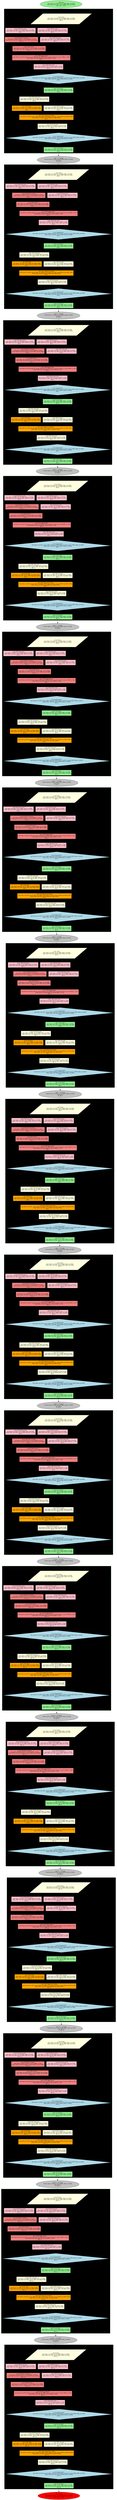 digraph proposed_layer_wise_cache_optimized {
	rankdir=TB size="200,400"
	node [fontname=Arial fontsize=10]
	node [shape=rectangle style=filled]
	edge [fontname=Arial fontsize=8]
	layer1_transfer [label="Layer 1 → 2 Transfer
Transfer: [batch_size=1024, seq_len=10000, hidden_size=8192]
From: GPU 0
To: GPU 1" fillcolor=gray shape=ellipse]
	subgraph cluster_gpu_0 {
		color=lightgreen fillcolor=lightgreen1 label="GPU 0 - Layer 1
100% SRAM/L2 Cache" style=filled
		layer1_input [label="Layer 1 Input
Input: [batch_size=1024, seq_len=10000, hidden_size=8192]
Output: [batch_size=1024, seq_len=10000, hidden_size=8192]
GPU: 0" fillcolor=lightyellow shape=parallelogram]
		layer1_mha_query [label="Layer 1 MHA Query Linear
Input: [batch_size=1024, seq_len=10000, hidden_size=8192]
Output: [batch_size=1024, seq_len=10000, heads=16, d_q=512]
GPU: 0" fillcolor=pink]
		layer1_mha_key [label="Layer 1 MHA Key Linear
Input: [batch_size=1024, seq_len=10000, hidden_size=8192]
Output: [batch_size=1024, seq_len=10000, heads=16, d_k=512]
GPU: 0" fillcolor=pink]
		layer1_mha_value [label="Layer 1 MHA Value Linear
Input: [batch_size=1024, seq_len=10000, hidden_size=8192]
Output: [batch_size=1024, seq_len=10000, heads=16, d_v=512]
GPU: 0" fillcolor=pink]
		layer1_mha_qkt [label="Layer 1 MHA QKT Calculation
Input: [batch_size=1024, heads=16, seq_len=10000, d_k=512]
Output: [batch_size=1024, heads=16, seq_len=10000, seq_len=10000]
GPU: 0" fillcolor=lightcoral]
		layer1_mha_softmax [label="Layer 1 MHA Softmax
Input: [batch_size=1024, heads=16, seq_len=10000, seq_len=10000]
Output: [batch_size=1024, heads=16, seq_len=10000, seq_len=10000]
GPU: 0" fillcolor=lightcoral]
		layer1_mha_apply [label="Layer 1 MHA Apply Attention
Input: [batch_size=1024, heads=16, seq_len=10000, seq_len=10000], [batch_size=1024, heads=16, seq_len=10000, d_v=512]
Output: [batch_size=1024, heads=16, seq_len=10000, d_v=512]
GPU: 0" fillcolor=lightcoral]
		layer1_mha_out [label="Layer 1 MHA Output Linear
Input: [batch_size=1024, heads=16, seq_len=10000, d_v=512]
Output: [batch_size=1024, seq_len=10000, hidden_size=8192]
GPU: 0" fillcolor=pink]
		layer1_residual1 [label="Layer 1 Residual Add 1
Input: [batch_size=1024, seq_len=10000, hidden_size=8192], [batch_size=1024, seq_len=10000, hidden_size=8192]
Output: [batch_size=1024, seq_len=10000, hidden_size=8192]
GPU: 0" fillcolor=lightblue shape=diamond]
		layer1_layernorm1 [label="Layer 1 Layer Norm 1
Input: [batch_size=1024, seq_len=10000, hidden_size=8192]
Output: [batch_size=1024, seq_len=10000, hidden_size=8192]
GPU: 0" fillcolor=lightgreen]
		layer1_mlp_gate [label="Layer 1 MLP Gate Linear
Input: [batch_size=1024, seq_len=10000, hidden_size=8192]
Output: [batch_size=1024, seq_len=10000, mlp_hidden=32768]
GPU: 0" fillcolor=lightyellow]
		layer1_mlp_up [label="Layer 1 MLP Up Linear
Input: [batch_size=1024, seq_len=10000, hidden_size=8192]
Output: [batch_size=1024, seq_len=10000, mlp_hidden=32768]
GPU: 0" fillcolor=lightyellow]
		layer1_mlp_gelu [label="Layer 1 MLP GELU
Input: [batch_size=1024, seq_len=10000, mlp_hidden=32768]
Output: [batch_size=1024, seq_len=10000, mlp_hidden=32768]
GPU: 0" fillcolor=orange]
		layer1_mlp_multiply [label="Layer 1 MLP Element-wise Multiply
Input: [batch_size=1024, seq_len=10000, mlp_hidden=32768], [batch_size=1024, seq_len=10000, mlp_hidden=32768]
Output: [batch_size=1024, seq_len=10000, mlp_hidden=32768]
GPU: 0" fillcolor=orange]
		layer1_mlp_down [label="Layer 1 MLP Down Linear
Input: [batch_size=1024, seq_len=10000, mlp_hidden=32768]
Output: [batch_size=1024, seq_len=10000, hidden_size=8192]
GPU: 0" fillcolor=lightyellow]
		layer1_residual2 [label="Layer 1 Residual Add 2
Input: [batch_size=1024, seq_len=10000, hidden_size=8192], [batch_size=1024, seq_len=10000, hidden_size=8192]
Output: [batch_size=1024, seq_len=10000, hidden_size=8192]
GPU: 0" fillcolor=lightblue shape=diamond]
		layer1_layernorm2 [label="Layer 1 Layer Norm 2
Input: [batch_size=1024, seq_len=10000, hidden_size=8192]
Output: [batch_size=1024, seq_len=10000, hidden_size=8192]
GPU: 0" fillcolor=lightgreen]
	}
	layer2_transfer [label="Layer 2 → 3 Transfer
Transfer: [batch_size=1024, seq_len=10000, hidden_size=8192]
From: GPU 1
To: GPU 2" fillcolor=gray shape=ellipse]
	subgraph cluster_gpu_1 {
		color=lightgreen fillcolor=lightgreen1 label="GPU 1 - Layer 2
100% SRAM/L2 Cache" style=filled
		layer2_input [label="Layer 2 Input
Input: [batch_size=1024, seq_len=10000, hidden_size=8192]
Output: [batch_size=1024, seq_len=10000, hidden_size=8192]
GPU: 1" fillcolor=lightyellow shape=parallelogram]
		layer2_mha_query [label="Layer 2 MHA Query Linear
Input: [batch_size=1024, seq_len=10000, hidden_size=8192]
Output: [batch_size=1024, seq_len=10000, heads=16, d_q=512]
GPU: 1" fillcolor=pink]
		layer2_mha_key [label="Layer 2 MHA Key Linear
Input: [batch_size=1024, seq_len=10000, hidden_size=8192]
Output: [batch_size=1024, seq_len=10000, heads=16, d_k=512]
GPU: 1" fillcolor=pink]
		layer2_mha_value [label="Layer 2 MHA Value Linear
Input: [batch_size=1024, seq_len=10000, hidden_size=8192]
Output: [batch_size=1024, seq_len=10000, heads=16, d_v=512]
GPU: 1" fillcolor=pink]
		layer2_mha_qkt [label="Layer 2 MHA QKT Calculation
Input: [batch_size=1024, heads=16, seq_len=10000, d_k=512]
Output: [batch_size=1024, heads=16, seq_len=10000, seq_len=10000]
GPU: 1" fillcolor=lightcoral]
		layer2_mha_softmax [label="Layer 2 MHA Softmax
Input: [batch_size=1024, heads=16, seq_len=10000, seq_len=10000]
Output: [batch_size=1024, heads=16, seq_len=10000, seq_len=10000]
GPU: 1" fillcolor=lightcoral]
		layer2_mha_apply [label="Layer 2 MHA Apply Attention
Input: [batch_size=1024, heads=16, seq_len=10000, seq_len=10000], [batch_size=1024, heads=16, seq_len=10000, d_v=512]
Output: [batch_size=1024, heads=16, seq_len=10000, d_v=512]
GPU: 1" fillcolor=lightcoral]
		layer2_mha_out [label="Layer 2 MHA Output Linear
Input: [batch_size=1024, heads=16, seq_len=10000, d_v=512]
Output: [batch_size=1024, seq_len=10000, hidden_size=8192]
GPU: 1" fillcolor=pink]
		layer2_residual1 [label="Layer 2 Residual Add 1
Input: [batch_size=1024, seq_len=10000, hidden_size=8192], [batch_size=1024, seq_len=10000, hidden_size=8192]
Output: [batch_size=1024, seq_len=10000, hidden_size=8192]
GPU: 1" fillcolor=lightblue shape=diamond]
		layer2_layernorm1 [label="Layer 2 Layer Norm 1
Input: [batch_size=1024, seq_len=10000, hidden_size=8192]
Output: [batch_size=1024, seq_len=10000, hidden_size=8192]
GPU: 1" fillcolor=lightgreen]
		layer2_mlp_gate [label="Layer 2 MLP Gate Linear
Input: [batch_size=1024, seq_len=10000, hidden_size=8192]
Output: [batch_size=1024, seq_len=10000, mlp_hidden=32768]
GPU: 1" fillcolor=lightyellow]
		layer2_mlp_up [label="Layer 2 MLP Up Linear
Input: [batch_size=1024, seq_len=10000, hidden_size=8192]
Output: [batch_size=1024, seq_len=10000, mlp_hidden=32768]
GPU: 1" fillcolor=lightyellow]
		layer2_mlp_gelu [label="Layer 2 MLP GELU
Input: [batch_size=1024, seq_len=10000, mlp_hidden=32768]
Output: [batch_size=1024, seq_len=10000, mlp_hidden=32768]
GPU: 1" fillcolor=orange]
		layer2_mlp_multiply [label="Layer 2 MLP Element-wise Multiply
Input: [batch_size=1024, seq_len=10000, mlp_hidden=32768], [batch_size=1024, seq_len=10000, mlp_hidden=32768]
Output: [batch_size=1024, seq_len=10000, mlp_hidden=32768]
GPU: 1" fillcolor=orange]
		layer2_mlp_down [label="Layer 2 MLP Down Linear
Input: [batch_size=1024, seq_len=10000, mlp_hidden=32768]
Output: [batch_size=1024, seq_len=10000, hidden_size=8192]
GPU: 1" fillcolor=lightyellow]
		layer2_residual2 [label="Layer 2 Residual Add 2
Input: [batch_size=1024, seq_len=10000, hidden_size=8192], [batch_size=1024, seq_len=10000, hidden_size=8192]
Output: [batch_size=1024, seq_len=10000, hidden_size=8192]
GPU: 1" fillcolor=lightblue shape=diamond]
		layer2_layernorm2 [label="Layer 2 Layer Norm 2
Input: [batch_size=1024, seq_len=10000, hidden_size=8192]
Output: [batch_size=1024, seq_len=10000, hidden_size=8192]
GPU: 1" fillcolor=lightgreen]
	}
	layer3_transfer [label="Layer 3 → 4 Transfer
Transfer: [batch_size=1024, seq_len=10000, hidden_size=8192]
From: GPU 2
To: GPU 3" fillcolor=gray shape=ellipse]
	subgraph cluster_gpu_2 {
		color=lightgreen fillcolor=lightgreen1 label="GPU 2 - Layer 3
100% SRAM/L2 Cache" style=filled
		layer3_input [label="Layer 3 Input
Input: [batch_size=1024, seq_len=10000, hidden_size=8192]
Output: [batch_size=1024, seq_len=10000, hidden_size=8192]
GPU: 2" fillcolor=lightyellow shape=parallelogram]
		layer3_mha_query [label="Layer 3 MHA Query Linear
Input: [batch_size=1024, seq_len=10000, hidden_size=8192]
Output: [batch_size=1024, seq_len=10000, heads=16, d_q=512]
GPU: 2" fillcolor=pink]
		layer3_mha_key [label="Layer 3 MHA Key Linear
Input: [batch_size=1024, seq_len=10000, hidden_size=8192]
Output: [batch_size=1024, seq_len=10000, heads=16, d_k=512]
GPU: 2" fillcolor=pink]
		layer3_mha_value [label="Layer 3 MHA Value Linear
Input: [batch_size=1024, seq_len=10000, hidden_size=8192]
Output: [batch_size=1024, seq_len=10000, heads=16, d_v=512]
GPU: 2" fillcolor=pink]
		layer3_mha_qkt [label="Layer 3 MHA QKT Calculation
Input: [batch_size=1024, heads=16, seq_len=10000, d_k=512]
Output: [batch_size=1024, heads=16, seq_len=10000, seq_len=10000]
GPU: 2" fillcolor=lightcoral]
		layer3_mha_softmax [label="Layer 3 MHA Softmax
Input: [batch_size=1024, heads=16, seq_len=10000, seq_len=10000]
Output: [batch_size=1024, heads=16, seq_len=10000, seq_len=10000]
GPU: 2" fillcolor=lightcoral]
		layer3_mha_apply [label="Layer 3 MHA Apply Attention
Input: [batch_size=1024, heads=16, seq_len=10000, seq_len=10000], [batch_size=1024, heads=16, seq_len=10000, d_v=512]
Output: [batch_size=1024, heads=16, seq_len=10000, d_v=512]
GPU: 2" fillcolor=lightcoral]
		layer3_mha_out [label="Layer 3 MHA Output Linear
Input: [batch_size=1024, heads=16, seq_len=10000, d_v=512]
Output: [batch_size=1024, seq_len=10000, hidden_size=8192]
GPU: 2" fillcolor=pink]
		layer3_residual1 [label="Layer 3 Residual Add 1
Input: [batch_size=1024, seq_len=10000, hidden_size=8192], [batch_size=1024, seq_len=10000, hidden_size=8192]
Output: [batch_size=1024, seq_len=10000, hidden_size=8192]
GPU: 2" fillcolor=lightblue shape=diamond]
		layer3_layernorm1 [label="Layer 3 Layer Norm 1
Input: [batch_size=1024, seq_len=10000, hidden_size=8192]
Output: [batch_size=1024, seq_len=10000, hidden_size=8192]
GPU: 2" fillcolor=lightgreen]
		layer3_mlp_gate [label="Layer 3 MLP Gate Linear
Input: [batch_size=1024, seq_len=10000, hidden_size=8192]
Output: [batch_size=1024, seq_len=10000, mlp_hidden=32768]
GPU: 2" fillcolor=lightyellow]
		layer3_mlp_up [label="Layer 3 MLP Up Linear
Input: [batch_size=1024, seq_len=10000, hidden_size=8192]
Output: [batch_size=1024, seq_len=10000, mlp_hidden=32768]
GPU: 2" fillcolor=lightyellow]
		layer3_mlp_gelu [label="Layer 3 MLP GELU
Input: [batch_size=1024, seq_len=10000, mlp_hidden=32768]
Output: [batch_size=1024, seq_len=10000, mlp_hidden=32768]
GPU: 2" fillcolor=orange]
		layer3_mlp_multiply [label="Layer 3 MLP Element-wise Multiply
Input: [batch_size=1024, seq_len=10000, mlp_hidden=32768], [batch_size=1024, seq_len=10000, mlp_hidden=32768]
Output: [batch_size=1024, seq_len=10000, mlp_hidden=32768]
GPU: 2" fillcolor=orange]
		layer3_mlp_down [label="Layer 3 MLP Down Linear
Input: [batch_size=1024, seq_len=10000, mlp_hidden=32768]
Output: [batch_size=1024, seq_len=10000, hidden_size=8192]
GPU: 2" fillcolor=lightyellow]
		layer3_residual2 [label="Layer 3 Residual Add 2
Input: [batch_size=1024, seq_len=10000, hidden_size=8192], [batch_size=1024, seq_len=10000, hidden_size=8192]
Output: [batch_size=1024, seq_len=10000, hidden_size=8192]
GPU: 2" fillcolor=lightblue shape=diamond]
		layer3_layernorm2 [label="Layer 3 Layer Norm 2
Input: [batch_size=1024, seq_len=10000, hidden_size=8192]
Output: [batch_size=1024, seq_len=10000, hidden_size=8192]
GPU: 2" fillcolor=lightgreen]
	}
	layer4_transfer [label="Layer 4 → 5 Transfer
Transfer: [batch_size=1024, seq_len=10000, hidden_size=8192]
From: GPU 3
To: GPU 4" fillcolor=gray shape=ellipse]
	subgraph cluster_gpu_3 {
		color=lightgreen fillcolor=lightgreen1 label="GPU 3 - Layer 4
100% SRAM/L2 Cache" style=filled
		layer4_input [label="Layer 4 Input
Input: [batch_size=1024, seq_len=10000, hidden_size=8192]
Output: [batch_size=1024, seq_len=10000, hidden_size=8192]
GPU: 3" fillcolor=lightyellow shape=parallelogram]
		layer4_mha_query [label="Layer 4 MHA Query Linear
Input: [batch_size=1024, seq_len=10000, hidden_size=8192]
Output: [batch_size=1024, seq_len=10000, heads=16, d_q=512]
GPU: 3" fillcolor=pink]
		layer4_mha_key [label="Layer 4 MHA Key Linear
Input: [batch_size=1024, seq_len=10000, hidden_size=8192]
Output: [batch_size=1024, seq_len=10000, heads=16, d_k=512]
GPU: 3" fillcolor=pink]
		layer4_mha_value [label="Layer 4 MHA Value Linear
Input: [batch_size=1024, seq_len=10000, hidden_size=8192]
Output: [batch_size=1024, seq_len=10000, heads=16, d_v=512]
GPU: 3" fillcolor=pink]
		layer4_mha_qkt [label="Layer 4 MHA QKT Calculation
Input: [batch_size=1024, heads=16, seq_len=10000, d_k=512]
Output: [batch_size=1024, heads=16, seq_len=10000, seq_len=10000]
GPU: 3" fillcolor=lightcoral]
		layer4_mha_softmax [label="Layer 4 MHA Softmax
Input: [batch_size=1024, heads=16, seq_len=10000, seq_len=10000]
Output: [batch_size=1024, heads=16, seq_len=10000, seq_len=10000]
GPU: 3" fillcolor=lightcoral]
		layer4_mha_apply [label="Layer 4 MHA Apply Attention
Input: [batch_size=1024, heads=16, seq_len=10000, seq_len=10000], [batch_size=1024, heads=16, seq_len=10000, d_v=512]
Output: [batch_size=1024, heads=16, seq_len=10000, d_v=512]
GPU: 3" fillcolor=lightcoral]
		layer4_mha_out [label="Layer 4 MHA Output Linear
Input: [batch_size=1024, heads=16, seq_len=10000, d_v=512]
Output: [batch_size=1024, seq_len=10000, hidden_size=8192]
GPU: 3" fillcolor=pink]
		layer4_residual1 [label="Layer 4 Residual Add 1
Input: [batch_size=1024, seq_len=10000, hidden_size=8192], [batch_size=1024, seq_len=10000, hidden_size=8192]
Output: [batch_size=1024, seq_len=10000, hidden_size=8192]
GPU: 3" fillcolor=lightblue shape=diamond]
		layer4_layernorm1 [label="Layer 4 Layer Norm 1
Input: [batch_size=1024, seq_len=10000, hidden_size=8192]
Output: [batch_size=1024, seq_len=10000, hidden_size=8192]
GPU: 3" fillcolor=lightgreen]
		layer4_mlp_gate [label="Layer 4 MLP Gate Linear
Input: [batch_size=1024, seq_len=10000, hidden_size=8192]
Output: [batch_size=1024, seq_len=10000, mlp_hidden=32768]
GPU: 3" fillcolor=lightyellow]
		layer4_mlp_up [label="Layer 4 MLP Up Linear
Input: [batch_size=1024, seq_len=10000, hidden_size=8192]
Output: [batch_size=1024, seq_len=10000, mlp_hidden=32768]
GPU: 3" fillcolor=lightyellow]
		layer4_mlp_gelu [label="Layer 4 MLP GELU
Input: [batch_size=1024, seq_len=10000, mlp_hidden=32768]
Output: [batch_size=1024, seq_len=10000, mlp_hidden=32768]
GPU: 3" fillcolor=orange]
		layer4_mlp_multiply [label="Layer 4 MLP Element-wise Multiply
Input: [batch_size=1024, seq_len=10000, mlp_hidden=32768], [batch_size=1024, seq_len=10000, mlp_hidden=32768]
Output: [batch_size=1024, seq_len=10000, mlp_hidden=32768]
GPU: 3" fillcolor=orange]
		layer4_mlp_down [label="Layer 4 MLP Down Linear
Input: [batch_size=1024, seq_len=10000, mlp_hidden=32768]
Output: [batch_size=1024, seq_len=10000, hidden_size=8192]
GPU: 3" fillcolor=lightyellow]
		layer4_residual2 [label="Layer 4 Residual Add 2
Input: [batch_size=1024, seq_len=10000, hidden_size=8192], [batch_size=1024, seq_len=10000, hidden_size=8192]
Output: [batch_size=1024, seq_len=10000, hidden_size=8192]
GPU: 3" fillcolor=lightblue shape=diamond]
		layer4_layernorm2 [label="Layer 4 Layer Norm 2
Input: [batch_size=1024, seq_len=10000, hidden_size=8192]
Output: [batch_size=1024, seq_len=10000, hidden_size=8192]
GPU: 3" fillcolor=lightgreen]
	}
	layer5_transfer [label="Layer 5 → 6 Transfer
Transfer: [batch_size=1024, seq_len=10000, hidden_size=8192]
From: GPU 4
To: GPU 5" fillcolor=gray shape=ellipse]
	subgraph cluster_gpu_4 {
		color=lightgreen fillcolor=lightgreen1 label="GPU 4 - Layer 5
100% SRAM/L2 Cache" style=filled
		layer5_input [label="Layer 5 Input
Input: [batch_size=1024, seq_len=10000, hidden_size=8192]
Output: [batch_size=1024, seq_len=10000, hidden_size=8192]
GPU: 4" fillcolor=lightyellow shape=parallelogram]
		layer5_mha_query [label="Layer 5 MHA Query Linear
Input: [batch_size=1024, seq_len=10000, hidden_size=8192]
Output: [batch_size=1024, seq_len=10000, heads=16, d_q=512]
GPU: 4" fillcolor=pink]
		layer5_mha_key [label="Layer 5 MHA Key Linear
Input: [batch_size=1024, seq_len=10000, hidden_size=8192]
Output: [batch_size=1024, seq_len=10000, heads=16, d_k=512]
GPU: 4" fillcolor=pink]
		layer5_mha_value [label="Layer 5 MHA Value Linear
Input: [batch_size=1024, seq_len=10000, hidden_size=8192]
Output: [batch_size=1024, seq_len=10000, heads=16, d_v=512]
GPU: 4" fillcolor=pink]
		layer5_mha_qkt [label="Layer 5 MHA QKT Calculation
Input: [batch_size=1024, heads=16, seq_len=10000, d_k=512]
Output: [batch_size=1024, heads=16, seq_len=10000, seq_len=10000]
GPU: 4" fillcolor=lightcoral]
		layer5_mha_softmax [label="Layer 5 MHA Softmax
Input: [batch_size=1024, heads=16, seq_len=10000, seq_len=10000]
Output: [batch_size=1024, heads=16, seq_len=10000, seq_len=10000]
GPU: 4" fillcolor=lightcoral]
		layer5_mha_apply [label="Layer 5 MHA Apply Attention
Input: [batch_size=1024, heads=16, seq_len=10000, seq_len=10000], [batch_size=1024, heads=16, seq_len=10000, d_v=512]
Output: [batch_size=1024, heads=16, seq_len=10000, d_v=512]
GPU: 4" fillcolor=lightcoral]
		layer5_mha_out [label="Layer 5 MHA Output Linear
Input: [batch_size=1024, heads=16, seq_len=10000, d_v=512]
Output: [batch_size=1024, seq_len=10000, hidden_size=8192]
GPU: 4" fillcolor=pink]
		layer5_residual1 [label="Layer 5 Residual Add 1
Input: [batch_size=1024, seq_len=10000, hidden_size=8192], [batch_size=1024, seq_len=10000, hidden_size=8192]
Output: [batch_size=1024, seq_len=10000, hidden_size=8192]
GPU: 4" fillcolor=lightblue shape=diamond]
		layer5_layernorm1 [label="Layer 5 Layer Norm 1
Input: [batch_size=1024, seq_len=10000, hidden_size=8192]
Output: [batch_size=1024, seq_len=10000, hidden_size=8192]
GPU: 4" fillcolor=lightgreen]
		layer5_mlp_gate [label="Layer 5 MLP Gate Linear
Input: [batch_size=1024, seq_len=10000, hidden_size=8192]
Output: [batch_size=1024, seq_len=10000, mlp_hidden=32768]
GPU: 4" fillcolor=lightyellow]
		layer5_mlp_up [label="Layer 5 MLP Up Linear
Input: [batch_size=1024, seq_len=10000, hidden_size=8192]
Output: [batch_size=1024, seq_len=10000, mlp_hidden=32768]
GPU: 4" fillcolor=lightyellow]
		layer5_mlp_gelu [label="Layer 5 MLP GELU
Input: [batch_size=1024, seq_len=10000, mlp_hidden=32768]
Output: [batch_size=1024, seq_len=10000, mlp_hidden=32768]
GPU: 4" fillcolor=orange]
		layer5_mlp_multiply [label="Layer 5 MLP Element-wise Multiply
Input: [batch_size=1024, seq_len=10000, mlp_hidden=32768], [batch_size=1024, seq_len=10000, mlp_hidden=32768]
Output: [batch_size=1024, seq_len=10000, mlp_hidden=32768]
GPU: 4" fillcolor=orange]
		layer5_mlp_down [label="Layer 5 MLP Down Linear
Input: [batch_size=1024, seq_len=10000, mlp_hidden=32768]
Output: [batch_size=1024, seq_len=10000, hidden_size=8192]
GPU: 4" fillcolor=lightyellow]
		layer5_residual2 [label="Layer 5 Residual Add 2
Input: [batch_size=1024, seq_len=10000, hidden_size=8192], [batch_size=1024, seq_len=10000, hidden_size=8192]
Output: [batch_size=1024, seq_len=10000, hidden_size=8192]
GPU: 4" fillcolor=lightblue shape=diamond]
		layer5_layernorm2 [label="Layer 5 Layer Norm 2
Input: [batch_size=1024, seq_len=10000, hidden_size=8192]
Output: [batch_size=1024, seq_len=10000, hidden_size=8192]
GPU: 4" fillcolor=lightgreen]
	}
	layer6_transfer [label="Layer 6 → 7 Transfer
Transfer: [batch_size=1024, seq_len=10000, hidden_size=8192]
From: GPU 5
To: GPU 6" fillcolor=gray shape=ellipse]
	subgraph cluster_gpu_5 {
		color=lightgreen fillcolor=lightgreen1 label="GPU 5 - Layer 6
100% SRAM/L2 Cache" style=filled
		layer6_input [label="Layer 6 Input
Input: [batch_size=1024, seq_len=10000, hidden_size=8192]
Output: [batch_size=1024, seq_len=10000, hidden_size=8192]
GPU: 5" fillcolor=lightyellow shape=parallelogram]
		layer6_mha_query [label="Layer 6 MHA Query Linear
Input: [batch_size=1024, seq_len=10000, hidden_size=8192]
Output: [batch_size=1024, seq_len=10000, heads=16, d_q=512]
GPU: 5" fillcolor=pink]
		layer6_mha_key [label="Layer 6 MHA Key Linear
Input: [batch_size=1024, seq_len=10000, hidden_size=8192]
Output: [batch_size=1024, seq_len=10000, heads=16, d_k=512]
GPU: 5" fillcolor=pink]
		layer6_mha_value [label="Layer 6 MHA Value Linear
Input: [batch_size=1024, seq_len=10000, hidden_size=8192]
Output: [batch_size=1024, seq_len=10000, heads=16, d_v=512]
GPU: 5" fillcolor=pink]
		layer6_mha_qkt [label="Layer 6 MHA QKT Calculation
Input: [batch_size=1024, heads=16, seq_len=10000, d_k=512]
Output: [batch_size=1024, heads=16, seq_len=10000, seq_len=10000]
GPU: 5" fillcolor=lightcoral]
		layer6_mha_softmax [label="Layer 6 MHA Softmax
Input: [batch_size=1024, heads=16, seq_len=10000, seq_len=10000]
Output: [batch_size=1024, heads=16, seq_len=10000, seq_len=10000]
GPU: 5" fillcolor=lightcoral]
		layer6_mha_apply [label="Layer 6 MHA Apply Attention
Input: [batch_size=1024, heads=16, seq_len=10000, seq_len=10000], [batch_size=1024, heads=16, seq_len=10000, d_v=512]
Output: [batch_size=1024, heads=16, seq_len=10000, d_v=512]
GPU: 5" fillcolor=lightcoral]
		layer6_mha_out [label="Layer 6 MHA Output Linear
Input: [batch_size=1024, heads=16, seq_len=10000, d_v=512]
Output: [batch_size=1024, seq_len=10000, hidden_size=8192]
GPU: 5" fillcolor=pink]
		layer6_residual1 [label="Layer 6 Residual Add 1
Input: [batch_size=1024, seq_len=10000, hidden_size=8192], [batch_size=1024, seq_len=10000, hidden_size=8192]
Output: [batch_size=1024, seq_len=10000, hidden_size=8192]
GPU: 5" fillcolor=lightblue shape=diamond]
		layer6_layernorm1 [label="Layer 6 Layer Norm 1
Input: [batch_size=1024, seq_len=10000, hidden_size=8192]
Output: [batch_size=1024, seq_len=10000, hidden_size=8192]
GPU: 5" fillcolor=lightgreen]
		layer6_mlp_gate [label="Layer 6 MLP Gate Linear
Input: [batch_size=1024, seq_len=10000, hidden_size=8192]
Output: [batch_size=1024, seq_len=10000, mlp_hidden=32768]
GPU: 5" fillcolor=lightyellow]
		layer6_mlp_up [label="Layer 6 MLP Up Linear
Input: [batch_size=1024, seq_len=10000, hidden_size=8192]
Output: [batch_size=1024, seq_len=10000, mlp_hidden=32768]
GPU: 5" fillcolor=lightyellow]
		layer6_mlp_gelu [label="Layer 6 MLP GELU
Input: [batch_size=1024, seq_len=10000, mlp_hidden=32768]
Output: [batch_size=1024, seq_len=10000, mlp_hidden=32768]
GPU: 5" fillcolor=orange]
		layer6_mlp_multiply [label="Layer 6 MLP Element-wise Multiply
Input: [batch_size=1024, seq_len=10000, mlp_hidden=32768], [batch_size=1024, seq_len=10000, mlp_hidden=32768]
Output: [batch_size=1024, seq_len=10000, mlp_hidden=32768]
GPU: 5" fillcolor=orange]
		layer6_mlp_down [label="Layer 6 MLP Down Linear
Input: [batch_size=1024, seq_len=10000, mlp_hidden=32768]
Output: [batch_size=1024, seq_len=10000, hidden_size=8192]
GPU: 5" fillcolor=lightyellow]
		layer6_residual2 [label="Layer 6 Residual Add 2
Input: [batch_size=1024, seq_len=10000, hidden_size=8192], [batch_size=1024, seq_len=10000, hidden_size=8192]
Output: [batch_size=1024, seq_len=10000, hidden_size=8192]
GPU: 5" fillcolor=lightblue shape=diamond]
		layer6_layernorm2 [label="Layer 6 Layer Norm 2
Input: [batch_size=1024, seq_len=10000, hidden_size=8192]
Output: [batch_size=1024, seq_len=10000, hidden_size=8192]
GPU: 5" fillcolor=lightgreen]
	}
	layer7_transfer [label="Layer 7 → 8 Transfer
Transfer: [batch_size=1024, seq_len=10000, hidden_size=8192]
From: GPU 6
To: GPU 7" fillcolor=gray shape=ellipse]
	subgraph cluster_gpu_6 {
		color=lightgreen fillcolor=lightgreen1 label="GPU 6 - Layer 7
100% SRAM/L2 Cache" style=filled
		layer7_input [label="Layer 7 Input
Input: [batch_size=1024, seq_len=10000, hidden_size=8192]
Output: [batch_size=1024, seq_len=10000, hidden_size=8192]
GPU: 6" fillcolor=lightyellow shape=parallelogram]
		layer7_mha_query [label="Layer 7 MHA Query Linear
Input: [batch_size=1024, seq_len=10000, hidden_size=8192]
Output: [batch_size=1024, seq_len=10000, heads=16, d_q=512]
GPU: 6" fillcolor=pink]
		layer7_mha_key [label="Layer 7 MHA Key Linear
Input: [batch_size=1024, seq_len=10000, hidden_size=8192]
Output: [batch_size=1024, seq_len=10000, heads=16, d_k=512]
GPU: 6" fillcolor=pink]
		layer7_mha_value [label="Layer 7 MHA Value Linear
Input: [batch_size=1024, seq_len=10000, hidden_size=8192]
Output: [batch_size=1024, seq_len=10000, heads=16, d_v=512]
GPU: 6" fillcolor=pink]
		layer7_mha_qkt [label="Layer 7 MHA QKT Calculation
Input: [batch_size=1024, heads=16, seq_len=10000, d_k=512]
Output: [batch_size=1024, heads=16, seq_len=10000, seq_len=10000]
GPU: 6" fillcolor=lightcoral]
		layer7_mha_softmax [label="Layer 7 MHA Softmax
Input: [batch_size=1024, heads=16, seq_len=10000, seq_len=10000]
Output: [batch_size=1024, heads=16, seq_len=10000, seq_len=10000]
GPU: 6" fillcolor=lightcoral]
		layer7_mha_apply [label="Layer 7 MHA Apply Attention
Input: [batch_size=1024, heads=16, seq_len=10000, seq_len=10000], [batch_size=1024, heads=16, seq_len=10000, d_v=512]
Output: [batch_size=1024, heads=16, seq_len=10000, d_v=512]
GPU: 6" fillcolor=lightcoral]
		layer7_mha_out [label="Layer 7 MHA Output Linear
Input: [batch_size=1024, heads=16, seq_len=10000, d_v=512]
Output: [batch_size=1024, seq_len=10000, hidden_size=8192]
GPU: 6" fillcolor=pink]
		layer7_residual1 [label="Layer 7 Residual Add 1
Input: [batch_size=1024, seq_len=10000, hidden_size=8192], [batch_size=1024, seq_len=10000, hidden_size=8192]
Output: [batch_size=1024, seq_len=10000, hidden_size=8192]
GPU: 6" fillcolor=lightblue shape=diamond]
		layer7_layernorm1 [label="Layer 7 Layer Norm 1
Input: [batch_size=1024, seq_len=10000, hidden_size=8192]
Output: [batch_size=1024, seq_len=10000, hidden_size=8192]
GPU: 6" fillcolor=lightgreen]
		layer7_mlp_gate [label="Layer 7 MLP Gate Linear
Input: [batch_size=1024, seq_len=10000, hidden_size=8192]
Output: [batch_size=1024, seq_len=10000, mlp_hidden=32768]
GPU: 6" fillcolor=lightyellow]
		layer7_mlp_up [label="Layer 7 MLP Up Linear
Input: [batch_size=1024, seq_len=10000, hidden_size=8192]
Output: [batch_size=1024, seq_len=10000, mlp_hidden=32768]
GPU: 6" fillcolor=lightyellow]
		layer7_mlp_gelu [label="Layer 7 MLP GELU
Input: [batch_size=1024, seq_len=10000, mlp_hidden=32768]
Output: [batch_size=1024, seq_len=10000, mlp_hidden=32768]
GPU: 6" fillcolor=orange]
		layer7_mlp_multiply [label="Layer 7 MLP Element-wise Multiply
Input: [batch_size=1024, seq_len=10000, mlp_hidden=32768], [batch_size=1024, seq_len=10000, mlp_hidden=32768]
Output: [batch_size=1024, seq_len=10000, mlp_hidden=32768]
GPU: 6" fillcolor=orange]
		layer7_mlp_down [label="Layer 7 MLP Down Linear
Input: [batch_size=1024, seq_len=10000, mlp_hidden=32768]
Output: [batch_size=1024, seq_len=10000, hidden_size=8192]
GPU: 6" fillcolor=lightyellow]
		layer7_residual2 [label="Layer 7 Residual Add 2
Input: [batch_size=1024, seq_len=10000, hidden_size=8192], [batch_size=1024, seq_len=10000, hidden_size=8192]
Output: [batch_size=1024, seq_len=10000, hidden_size=8192]
GPU: 6" fillcolor=lightblue shape=diamond]
		layer7_layernorm2 [label="Layer 7 Layer Norm 2
Input: [batch_size=1024, seq_len=10000, hidden_size=8192]
Output: [batch_size=1024, seq_len=10000, hidden_size=8192]
GPU: 6" fillcolor=lightgreen]
	}
	layer8_transfer [label="Layer 8 → 9 Transfer
Transfer: [batch_size=1024, seq_len=10000, hidden_size=8192]
From: GPU 7
To: GPU 8" fillcolor=gray shape=ellipse]
	subgraph cluster_gpu_7 {
		color=lightgreen fillcolor=lightgreen1 label="GPU 7 - Layer 8
100% SRAM/L2 Cache" style=filled
		layer8_input [label="Layer 8 Input
Input: [batch_size=1024, seq_len=10000, hidden_size=8192]
Output: [batch_size=1024, seq_len=10000, hidden_size=8192]
GPU: 7" fillcolor=lightyellow shape=parallelogram]
		layer8_mha_query [label="Layer 8 MHA Query Linear
Input: [batch_size=1024, seq_len=10000, hidden_size=8192]
Output: [batch_size=1024, seq_len=10000, heads=16, d_q=512]
GPU: 7" fillcolor=pink]
		layer8_mha_key [label="Layer 8 MHA Key Linear
Input: [batch_size=1024, seq_len=10000, hidden_size=8192]
Output: [batch_size=1024, seq_len=10000, heads=16, d_k=512]
GPU: 7" fillcolor=pink]
		layer8_mha_value [label="Layer 8 MHA Value Linear
Input: [batch_size=1024, seq_len=10000, hidden_size=8192]
Output: [batch_size=1024, seq_len=10000, heads=16, d_v=512]
GPU: 7" fillcolor=pink]
		layer8_mha_qkt [label="Layer 8 MHA QKT Calculation
Input: [batch_size=1024, heads=16, seq_len=10000, d_k=512]
Output: [batch_size=1024, heads=16, seq_len=10000, seq_len=10000]
GPU: 7" fillcolor=lightcoral]
		layer8_mha_softmax [label="Layer 8 MHA Softmax
Input: [batch_size=1024, heads=16, seq_len=10000, seq_len=10000]
Output: [batch_size=1024, heads=16, seq_len=10000, seq_len=10000]
GPU: 7" fillcolor=lightcoral]
		layer8_mha_apply [label="Layer 8 MHA Apply Attention
Input: [batch_size=1024, heads=16, seq_len=10000, seq_len=10000], [batch_size=1024, heads=16, seq_len=10000, d_v=512]
Output: [batch_size=1024, heads=16, seq_len=10000, d_v=512]
GPU: 7" fillcolor=lightcoral]
		layer8_mha_out [label="Layer 8 MHA Output Linear
Input: [batch_size=1024, heads=16, seq_len=10000, d_v=512]
Output: [batch_size=1024, seq_len=10000, hidden_size=8192]
GPU: 7" fillcolor=pink]
		layer8_residual1 [label="Layer 8 Residual Add 1
Input: [batch_size=1024, seq_len=10000, hidden_size=8192], [batch_size=1024, seq_len=10000, hidden_size=8192]
Output: [batch_size=1024, seq_len=10000, hidden_size=8192]
GPU: 7" fillcolor=lightblue shape=diamond]
		layer8_layernorm1 [label="Layer 8 Layer Norm 1
Input: [batch_size=1024, seq_len=10000, hidden_size=8192]
Output: [batch_size=1024, seq_len=10000, hidden_size=8192]
GPU: 7" fillcolor=lightgreen]
		layer8_mlp_gate [label="Layer 8 MLP Gate Linear
Input: [batch_size=1024, seq_len=10000, hidden_size=8192]
Output: [batch_size=1024, seq_len=10000, mlp_hidden=32768]
GPU: 7" fillcolor=lightyellow]
		layer8_mlp_up [label="Layer 8 MLP Up Linear
Input: [batch_size=1024, seq_len=10000, hidden_size=8192]
Output: [batch_size=1024, seq_len=10000, mlp_hidden=32768]
GPU: 7" fillcolor=lightyellow]
		layer8_mlp_gelu [label="Layer 8 MLP GELU
Input: [batch_size=1024, seq_len=10000, mlp_hidden=32768]
Output: [batch_size=1024, seq_len=10000, mlp_hidden=32768]
GPU: 7" fillcolor=orange]
		layer8_mlp_multiply [label="Layer 8 MLP Element-wise Multiply
Input: [batch_size=1024, seq_len=10000, mlp_hidden=32768], [batch_size=1024, seq_len=10000, mlp_hidden=32768]
Output: [batch_size=1024, seq_len=10000, mlp_hidden=32768]
GPU: 7" fillcolor=orange]
		layer8_mlp_down [label="Layer 8 MLP Down Linear
Input: [batch_size=1024, seq_len=10000, mlp_hidden=32768]
Output: [batch_size=1024, seq_len=10000, hidden_size=8192]
GPU: 7" fillcolor=lightyellow]
		layer8_residual2 [label="Layer 8 Residual Add 2
Input: [batch_size=1024, seq_len=10000, hidden_size=8192], [batch_size=1024, seq_len=10000, hidden_size=8192]
Output: [batch_size=1024, seq_len=10000, hidden_size=8192]
GPU: 7" fillcolor=lightblue shape=diamond]
		layer8_layernorm2 [label="Layer 8 Layer Norm 2
Input: [batch_size=1024, seq_len=10000, hidden_size=8192]
Output: [batch_size=1024, seq_len=10000, hidden_size=8192]
GPU: 7" fillcolor=lightgreen]
	}
	layer9_transfer [label="Layer 9 → 10 Transfer
Transfer: [batch_size=1024, seq_len=10000, hidden_size=8192]
From: GPU 8
To: GPU 9" fillcolor=gray shape=ellipse]
	subgraph cluster_gpu_8 {
		color=lightgreen fillcolor=lightgreen1 label="GPU 8 - Layer 9
100% SRAM/L2 Cache" style=filled
		layer9_input [label="Layer 9 Input
Input: [batch_size=1024, seq_len=10000, hidden_size=8192]
Output: [batch_size=1024, seq_len=10000, hidden_size=8192]
GPU: 8" fillcolor=lightyellow shape=parallelogram]
		layer9_mha_query [label="Layer 9 MHA Query Linear
Input: [batch_size=1024, seq_len=10000, hidden_size=8192]
Output: [batch_size=1024, seq_len=10000, heads=16, d_q=512]
GPU: 8" fillcolor=pink]
		layer9_mha_key [label="Layer 9 MHA Key Linear
Input: [batch_size=1024, seq_len=10000, hidden_size=8192]
Output: [batch_size=1024, seq_len=10000, heads=16, d_k=512]
GPU: 8" fillcolor=pink]
		layer9_mha_value [label="Layer 9 MHA Value Linear
Input: [batch_size=1024, seq_len=10000, hidden_size=8192]
Output: [batch_size=1024, seq_len=10000, heads=16, d_v=512]
GPU: 8" fillcolor=pink]
		layer9_mha_qkt [label="Layer 9 MHA QKT Calculation
Input: [batch_size=1024, heads=16, seq_len=10000, d_k=512]
Output: [batch_size=1024, heads=16, seq_len=10000, seq_len=10000]
GPU: 8" fillcolor=lightcoral]
		layer9_mha_softmax [label="Layer 9 MHA Softmax
Input: [batch_size=1024, heads=16, seq_len=10000, seq_len=10000]
Output: [batch_size=1024, heads=16, seq_len=10000, seq_len=10000]
GPU: 8" fillcolor=lightcoral]
		layer9_mha_apply [label="Layer 9 MHA Apply Attention
Input: [batch_size=1024, heads=16, seq_len=10000, seq_len=10000], [batch_size=1024, heads=16, seq_len=10000, d_v=512]
Output: [batch_size=1024, heads=16, seq_len=10000, d_v=512]
GPU: 8" fillcolor=lightcoral]
		layer9_mha_out [label="Layer 9 MHA Output Linear
Input: [batch_size=1024, heads=16, seq_len=10000, d_v=512]
Output: [batch_size=1024, seq_len=10000, hidden_size=8192]
GPU: 8" fillcolor=pink]
		layer9_residual1 [label="Layer 9 Residual Add 1
Input: [batch_size=1024, seq_len=10000, hidden_size=8192], [batch_size=1024, seq_len=10000, hidden_size=8192]
Output: [batch_size=1024, seq_len=10000, hidden_size=8192]
GPU: 8" fillcolor=lightblue shape=diamond]
		layer9_layernorm1 [label="Layer 9 Layer Norm 1
Input: [batch_size=1024, seq_len=10000, hidden_size=8192]
Output: [batch_size=1024, seq_len=10000, hidden_size=8192]
GPU: 8" fillcolor=lightgreen]
		layer9_mlp_gate [label="Layer 9 MLP Gate Linear
Input: [batch_size=1024, seq_len=10000, hidden_size=8192]
Output: [batch_size=1024, seq_len=10000, mlp_hidden=32768]
GPU: 8" fillcolor=lightyellow]
		layer9_mlp_up [label="Layer 9 MLP Up Linear
Input: [batch_size=1024, seq_len=10000, hidden_size=8192]
Output: [batch_size=1024, seq_len=10000, mlp_hidden=32768]
GPU: 8" fillcolor=lightyellow]
		layer9_mlp_gelu [label="Layer 9 MLP GELU
Input: [batch_size=1024, seq_len=10000, mlp_hidden=32768]
Output: [batch_size=1024, seq_len=10000, mlp_hidden=32768]
GPU: 8" fillcolor=orange]
		layer9_mlp_multiply [label="Layer 9 MLP Element-wise Multiply
Input: [batch_size=1024, seq_len=10000, mlp_hidden=32768], [batch_size=1024, seq_len=10000, mlp_hidden=32768]
Output: [batch_size=1024, seq_len=10000, mlp_hidden=32768]
GPU: 8" fillcolor=orange]
		layer9_mlp_down [label="Layer 9 MLP Down Linear
Input: [batch_size=1024, seq_len=10000, mlp_hidden=32768]
Output: [batch_size=1024, seq_len=10000, hidden_size=8192]
GPU: 8" fillcolor=lightyellow]
		layer9_residual2 [label="Layer 9 Residual Add 2
Input: [batch_size=1024, seq_len=10000, hidden_size=8192], [batch_size=1024, seq_len=10000, hidden_size=8192]
Output: [batch_size=1024, seq_len=10000, hidden_size=8192]
GPU: 8" fillcolor=lightblue shape=diamond]
		layer9_layernorm2 [label="Layer 9 Layer Norm 2
Input: [batch_size=1024, seq_len=10000, hidden_size=8192]
Output: [batch_size=1024, seq_len=10000, hidden_size=8192]
GPU: 8" fillcolor=lightgreen]
	}
	layer10_transfer [label="Layer 10 → 11 Transfer
Transfer: [batch_size=1024, seq_len=10000, hidden_size=8192]
From: GPU 9
To: GPU 10" fillcolor=gray shape=ellipse]
	subgraph cluster_gpu_9 {
		color=lightgreen fillcolor=lightgreen1 label="GPU 9 - Layer 10
100% SRAM/L2 Cache" style=filled
		layer10_input [label="Layer 10 Input
Input: [batch_size=1024, seq_len=10000, hidden_size=8192]
Output: [batch_size=1024, seq_len=10000, hidden_size=8192]
GPU: 9" fillcolor=lightyellow shape=parallelogram]
		layer10_mha_query [label="Layer 10 MHA Query Linear
Input: [batch_size=1024, seq_len=10000, hidden_size=8192]
Output: [batch_size=1024, seq_len=10000, heads=16, d_q=512]
GPU: 9" fillcolor=pink]
		layer10_mha_key [label="Layer 10 MHA Key Linear
Input: [batch_size=1024, seq_len=10000, hidden_size=8192]
Output: [batch_size=1024, seq_len=10000, heads=16, d_k=512]
GPU: 9" fillcolor=pink]
		layer10_mha_value [label="Layer 10 MHA Value Linear
Input: [batch_size=1024, seq_len=10000, hidden_size=8192]
Output: [batch_size=1024, seq_len=10000, heads=16, d_v=512]
GPU: 9" fillcolor=pink]
		layer10_mha_qkt [label="Layer 10 MHA QKT Calculation
Input: [batch_size=1024, heads=16, seq_len=10000, d_k=512]
Output: [batch_size=1024, heads=16, seq_len=10000, seq_len=10000]
GPU: 9" fillcolor=lightcoral]
		layer10_mha_softmax [label="Layer 10 MHA Softmax
Input: [batch_size=1024, heads=16, seq_len=10000, seq_len=10000]
Output: [batch_size=1024, heads=16, seq_len=10000, seq_len=10000]
GPU: 9" fillcolor=lightcoral]
		layer10_mha_apply [label="Layer 10 MHA Apply Attention
Input: [batch_size=1024, heads=16, seq_len=10000, seq_len=10000], [batch_size=1024, heads=16, seq_len=10000, d_v=512]
Output: [batch_size=1024, heads=16, seq_len=10000, d_v=512]
GPU: 9" fillcolor=lightcoral]
		layer10_mha_out [label="Layer 10 MHA Output Linear
Input: [batch_size=1024, heads=16, seq_len=10000, d_v=512]
Output: [batch_size=1024, seq_len=10000, hidden_size=8192]
GPU: 9" fillcolor=pink]
		layer10_residual1 [label="Layer 10 Residual Add 1
Input: [batch_size=1024, seq_len=10000, hidden_size=8192], [batch_size=1024, seq_len=10000, hidden_size=8192]
Output: [batch_size=1024, seq_len=10000, hidden_size=8192]
GPU: 9" fillcolor=lightblue shape=diamond]
		layer10_layernorm1 [label="Layer 10 Layer Norm 1
Input: [batch_size=1024, seq_len=10000, hidden_size=8192]
Output: [batch_size=1024, seq_len=10000, hidden_size=8192]
GPU: 9" fillcolor=lightgreen]
		layer10_mlp_gate [label="Layer 10 MLP Gate Linear
Input: [batch_size=1024, seq_len=10000, hidden_size=8192]
Output: [batch_size=1024, seq_len=10000, mlp_hidden=32768]
GPU: 9" fillcolor=lightyellow]
		layer10_mlp_up [label="Layer 10 MLP Up Linear
Input: [batch_size=1024, seq_len=10000, hidden_size=8192]
Output: [batch_size=1024, seq_len=10000, mlp_hidden=32768]
GPU: 9" fillcolor=lightyellow]
		layer10_mlp_gelu [label="Layer 10 MLP GELU
Input: [batch_size=1024, seq_len=10000, mlp_hidden=32768]
Output: [batch_size=1024, seq_len=10000, mlp_hidden=32768]
GPU: 9" fillcolor=orange]
		layer10_mlp_multiply [label="Layer 10 MLP Element-wise Multiply
Input: [batch_size=1024, seq_len=10000, mlp_hidden=32768], [batch_size=1024, seq_len=10000, mlp_hidden=32768]
Output: [batch_size=1024, seq_len=10000, mlp_hidden=32768]
GPU: 9" fillcolor=orange]
		layer10_mlp_down [label="Layer 10 MLP Down Linear
Input: [batch_size=1024, seq_len=10000, mlp_hidden=32768]
Output: [batch_size=1024, seq_len=10000, hidden_size=8192]
GPU: 9" fillcolor=lightyellow]
		layer10_residual2 [label="Layer 10 Residual Add 2
Input: [batch_size=1024, seq_len=10000, hidden_size=8192], [batch_size=1024, seq_len=10000, hidden_size=8192]
Output: [batch_size=1024, seq_len=10000, hidden_size=8192]
GPU: 9" fillcolor=lightblue shape=diamond]
		layer10_layernorm2 [label="Layer 10 Layer Norm 2
Input: [batch_size=1024, seq_len=10000, hidden_size=8192]
Output: [batch_size=1024, seq_len=10000, hidden_size=8192]
GPU: 9" fillcolor=lightgreen]
	}
	layer11_transfer [label="Layer 11 → 12 Transfer
Transfer: [batch_size=1024, seq_len=10000, hidden_size=8192]
From: GPU 10
To: GPU 11" fillcolor=gray shape=ellipse]
	subgraph cluster_gpu_10 {
		color=lightgreen fillcolor=lightgreen1 label="GPU 10 - Layer 11
100% SRAM/L2 Cache" style=filled
		layer11_input [label="Layer 11 Input
Input: [batch_size=1024, seq_len=10000, hidden_size=8192]
Output: [batch_size=1024, seq_len=10000, hidden_size=8192]
GPU: 10" fillcolor=lightyellow shape=parallelogram]
		layer11_mha_query [label="Layer 11 MHA Query Linear
Input: [batch_size=1024, seq_len=10000, hidden_size=8192]
Output: [batch_size=1024, seq_len=10000, heads=16, d_q=512]
GPU: 10" fillcolor=pink]
		layer11_mha_key [label="Layer 11 MHA Key Linear
Input: [batch_size=1024, seq_len=10000, hidden_size=8192]
Output: [batch_size=1024, seq_len=10000, heads=16, d_k=512]
GPU: 10" fillcolor=pink]
		layer11_mha_value [label="Layer 11 MHA Value Linear
Input: [batch_size=1024, seq_len=10000, hidden_size=8192]
Output: [batch_size=1024, seq_len=10000, heads=16, d_v=512]
GPU: 10" fillcolor=pink]
		layer11_mha_qkt [label="Layer 11 MHA QKT Calculation
Input: [batch_size=1024, heads=16, seq_len=10000, d_k=512]
Output: [batch_size=1024, heads=16, seq_len=10000, seq_len=10000]
GPU: 10" fillcolor=lightcoral]
		layer11_mha_softmax [label="Layer 11 MHA Softmax
Input: [batch_size=1024, heads=16, seq_len=10000, seq_len=10000]
Output: [batch_size=1024, heads=16, seq_len=10000, seq_len=10000]
GPU: 10" fillcolor=lightcoral]
		layer11_mha_apply [label="Layer 11 MHA Apply Attention
Input: [batch_size=1024, heads=16, seq_len=10000, seq_len=10000], [batch_size=1024, heads=16, seq_len=10000, d_v=512]
Output: [batch_size=1024, heads=16, seq_len=10000, d_v=512]
GPU: 10" fillcolor=lightcoral]
		layer11_mha_out [label="Layer 11 MHA Output Linear
Input: [batch_size=1024, heads=16, seq_len=10000, d_v=512]
Output: [batch_size=1024, seq_len=10000, hidden_size=8192]
GPU: 10" fillcolor=pink]
		layer11_residual1 [label="Layer 11 Residual Add 1
Input: [batch_size=1024, seq_len=10000, hidden_size=8192], [batch_size=1024, seq_len=10000, hidden_size=8192]
Output: [batch_size=1024, seq_len=10000, hidden_size=8192]
GPU: 10" fillcolor=lightblue shape=diamond]
		layer11_layernorm1 [label="Layer 11 Layer Norm 1
Input: [batch_size=1024, seq_len=10000, hidden_size=8192]
Output: [batch_size=1024, seq_len=10000, hidden_size=8192]
GPU: 10" fillcolor=lightgreen]
		layer11_mlp_gate [label="Layer 11 MLP Gate Linear
Input: [batch_size=1024, seq_len=10000, hidden_size=8192]
Output: [batch_size=1024, seq_len=10000, mlp_hidden=32768]
GPU: 10" fillcolor=lightyellow]
		layer11_mlp_up [label="Layer 11 MLP Up Linear
Input: [batch_size=1024, seq_len=10000, hidden_size=8192]
Output: [batch_size=1024, seq_len=10000, mlp_hidden=32768]
GPU: 10" fillcolor=lightyellow]
		layer11_mlp_gelu [label="Layer 11 MLP GELU
Input: [batch_size=1024, seq_len=10000, mlp_hidden=32768]
Output: [batch_size=1024, seq_len=10000, mlp_hidden=32768]
GPU: 10" fillcolor=orange]
		layer11_mlp_multiply [label="Layer 11 MLP Element-wise Multiply
Input: [batch_size=1024, seq_len=10000, mlp_hidden=32768], [batch_size=1024, seq_len=10000, mlp_hidden=32768]
Output: [batch_size=1024, seq_len=10000, mlp_hidden=32768]
GPU: 10" fillcolor=orange]
		layer11_mlp_down [label="Layer 11 MLP Down Linear
Input: [batch_size=1024, seq_len=10000, mlp_hidden=32768]
Output: [batch_size=1024, seq_len=10000, hidden_size=8192]
GPU: 10" fillcolor=lightyellow]
		layer11_residual2 [label="Layer 11 Residual Add 2
Input: [batch_size=1024, seq_len=10000, hidden_size=8192], [batch_size=1024, seq_len=10000, hidden_size=8192]
Output: [batch_size=1024, seq_len=10000, hidden_size=8192]
GPU: 10" fillcolor=lightblue shape=diamond]
		layer11_layernorm2 [label="Layer 11 Layer Norm 2
Input: [batch_size=1024, seq_len=10000, hidden_size=8192]
Output: [batch_size=1024, seq_len=10000, hidden_size=8192]
GPU: 10" fillcolor=lightgreen]
	}
	layer12_transfer [label="Layer 12 → 13 Transfer
Transfer: [batch_size=1024, seq_len=10000, hidden_size=8192]
From: GPU 11
To: GPU 12" fillcolor=gray shape=ellipse]
	subgraph cluster_gpu_11 {
		color=lightgreen fillcolor=lightgreen1 label="GPU 11 - Layer 12
100% SRAM/L2 Cache" style=filled
		layer12_input [label="Layer 12 Input
Input: [batch_size=1024, seq_len=10000, hidden_size=8192]
Output: [batch_size=1024, seq_len=10000, hidden_size=8192]
GPU: 11" fillcolor=lightyellow shape=parallelogram]
		layer12_mha_query [label="Layer 12 MHA Query Linear
Input: [batch_size=1024, seq_len=10000, hidden_size=8192]
Output: [batch_size=1024, seq_len=10000, heads=16, d_q=512]
GPU: 11" fillcolor=pink]
		layer12_mha_key [label="Layer 12 MHA Key Linear
Input: [batch_size=1024, seq_len=10000, hidden_size=8192]
Output: [batch_size=1024, seq_len=10000, heads=16, d_k=512]
GPU: 11" fillcolor=pink]
		layer12_mha_value [label="Layer 12 MHA Value Linear
Input: [batch_size=1024, seq_len=10000, hidden_size=8192]
Output: [batch_size=1024, seq_len=10000, heads=16, d_v=512]
GPU: 11" fillcolor=pink]
		layer12_mha_qkt [label="Layer 12 MHA QKT Calculation
Input: [batch_size=1024, heads=16, seq_len=10000, d_k=512]
Output: [batch_size=1024, heads=16, seq_len=10000, seq_len=10000]
GPU: 11" fillcolor=lightcoral]
		layer12_mha_softmax [label="Layer 12 MHA Softmax
Input: [batch_size=1024, heads=16, seq_len=10000, seq_len=10000]
Output: [batch_size=1024, heads=16, seq_len=10000, seq_len=10000]
GPU: 11" fillcolor=lightcoral]
		layer12_mha_apply [label="Layer 12 MHA Apply Attention
Input: [batch_size=1024, heads=16, seq_len=10000, seq_len=10000], [batch_size=1024, heads=16, seq_len=10000, d_v=512]
Output: [batch_size=1024, heads=16, seq_len=10000, d_v=512]
GPU: 11" fillcolor=lightcoral]
		layer12_mha_out [label="Layer 12 MHA Output Linear
Input: [batch_size=1024, heads=16, seq_len=10000, d_v=512]
Output: [batch_size=1024, seq_len=10000, hidden_size=8192]
GPU: 11" fillcolor=pink]
		layer12_residual1 [label="Layer 12 Residual Add 1
Input: [batch_size=1024, seq_len=10000, hidden_size=8192], [batch_size=1024, seq_len=10000, hidden_size=8192]
Output: [batch_size=1024, seq_len=10000, hidden_size=8192]
GPU: 11" fillcolor=lightblue shape=diamond]
		layer12_layernorm1 [label="Layer 12 Layer Norm 1
Input: [batch_size=1024, seq_len=10000, hidden_size=8192]
Output: [batch_size=1024, seq_len=10000, hidden_size=8192]
GPU: 11" fillcolor=lightgreen]
		layer12_mlp_gate [label="Layer 12 MLP Gate Linear
Input: [batch_size=1024, seq_len=10000, hidden_size=8192]
Output: [batch_size=1024, seq_len=10000, mlp_hidden=32768]
GPU: 11" fillcolor=lightyellow]
		layer12_mlp_up [label="Layer 12 MLP Up Linear
Input: [batch_size=1024, seq_len=10000, hidden_size=8192]
Output: [batch_size=1024, seq_len=10000, mlp_hidden=32768]
GPU: 11" fillcolor=lightyellow]
		layer12_mlp_gelu [label="Layer 12 MLP GELU
Input: [batch_size=1024, seq_len=10000, mlp_hidden=32768]
Output: [batch_size=1024, seq_len=10000, mlp_hidden=32768]
GPU: 11" fillcolor=orange]
		layer12_mlp_multiply [label="Layer 12 MLP Element-wise Multiply
Input: [batch_size=1024, seq_len=10000, mlp_hidden=32768], [batch_size=1024, seq_len=10000, mlp_hidden=32768]
Output: [batch_size=1024, seq_len=10000, mlp_hidden=32768]
GPU: 11" fillcolor=orange]
		layer12_mlp_down [label="Layer 12 MLP Down Linear
Input: [batch_size=1024, seq_len=10000, mlp_hidden=32768]
Output: [batch_size=1024, seq_len=10000, hidden_size=8192]
GPU: 11" fillcolor=lightyellow]
		layer12_residual2 [label="Layer 12 Residual Add 2
Input: [batch_size=1024, seq_len=10000, hidden_size=8192], [batch_size=1024, seq_len=10000, hidden_size=8192]
Output: [batch_size=1024, seq_len=10000, hidden_size=8192]
GPU: 11" fillcolor=lightblue shape=diamond]
		layer12_layernorm2 [label="Layer 12 Layer Norm 2
Input: [batch_size=1024, seq_len=10000, hidden_size=8192]
Output: [batch_size=1024, seq_len=10000, hidden_size=8192]
GPU: 11" fillcolor=lightgreen]
	}
	layer13_transfer [label="Layer 13 → 14 Transfer
Transfer: [batch_size=1024, seq_len=10000, hidden_size=8192]
From: GPU 12
To: GPU 13" fillcolor=gray shape=ellipse]
	subgraph cluster_gpu_12 {
		color=lightgreen fillcolor=lightgreen1 label="GPU 12 - Layer 13
100% SRAM/L2 Cache" style=filled
		layer13_input [label="Layer 13 Input
Input: [batch_size=1024, seq_len=10000, hidden_size=8192]
Output: [batch_size=1024, seq_len=10000, hidden_size=8192]
GPU: 12" fillcolor=lightyellow shape=parallelogram]
		layer13_mha_query [label="Layer 13 MHA Query Linear
Input: [batch_size=1024, seq_len=10000, hidden_size=8192]
Output: [batch_size=1024, seq_len=10000, heads=16, d_q=512]
GPU: 12" fillcolor=pink]
		layer13_mha_key [label="Layer 13 MHA Key Linear
Input: [batch_size=1024, seq_len=10000, hidden_size=8192]
Output: [batch_size=1024, seq_len=10000, heads=16, d_k=512]
GPU: 12" fillcolor=pink]
		layer13_mha_value [label="Layer 13 MHA Value Linear
Input: [batch_size=1024, seq_len=10000, hidden_size=8192]
Output: [batch_size=1024, seq_len=10000, heads=16, d_v=512]
GPU: 12" fillcolor=pink]
		layer13_mha_qkt [label="Layer 13 MHA QKT Calculation
Input: [batch_size=1024, heads=16, seq_len=10000, d_k=512]
Output: [batch_size=1024, heads=16, seq_len=10000, seq_len=10000]
GPU: 12" fillcolor=lightcoral]
		layer13_mha_softmax [label="Layer 13 MHA Softmax
Input: [batch_size=1024, heads=16, seq_len=10000, seq_len=10000]
Output: [batch_size=1024, heads=16, seq_len=10000, seq_len=10000]
GPU: 12" fillcolor=lightcoral]
		layer13_mha_apply [label="Layer 13 MHA Apply Attention
Input: [batch_size=1024, heads=16, seq_len=10000, seq_len=10000], [batch_size=1024, heads=16, seq_len=10000, d_v=512]
Output: [batch_size=1024, heads=16, seq_len=10000, d_v=512]
GPU: 12" fillcolor=lightcoral]
		layer13_mha_out [label="Layer 13 MHA Output Linear
Input: [batch_size=1024, heads=16, seq_len=10000, d_v=512]
Output: [batch_size=1024, seq_len=10000, hidden_size=8192]
GPU: 12" fillcolor=pink]
		layer13_residual1 [label="Layer 13 Residual Add 1
Input: [batch_size=1024, seq_len=10000, hidden_size=8192], [batch_size=1024, seq_len=10000, hidden_size=8192]
Output: [batch_size=1024, seq_len=10000, hidden_size=8192]
GPU: 12" fillcolor=lightblue shape=diamond]
		layer13_layernorm1 [label="Layer 13 Layer Norm 1
Input: [batch_size=1024, seq_len=10000, hidden_size=8192]
Output: [batch_size=1024, seq_len=10000, hidden_size=8192]
GPU: 12" fillcolor=lightgreen]
		layer13_mlp_gate [label="Layer 13 MLP Gate Linear
Input: [batch_size=1024, seq_len=10000, hidden_size=8192]
Output: [batch_size=1024, seq_len=10000, mlp_hidden=32768]
GPU: 12" fillcolor=lightyellow]
		layer13_mlp_up [label="Layer 13 MLP Up Linear
Input: [batch_size=1024, seq_len=10000, hidden_size=8192]
Output: [batch_size=1024, seq_len=10000, mlp_hidden=32768]
GPU: 12" fillcolor=lightyellow]
		layer13_mlp_gelu [label="Layer 13 MLP GELU
Input: [batch_size=1024, seq_len=10000, mlp_hidden=32768]
Output: [batch_size=1024, seq_len=10000, mlp_hidden=32768]
GPU: 12" fillcolor=orange]
		layer13_mlp_multiply [label="Layer 13 MLP Element-wise Multiply
Input: [batch_size=1024, seq_len=10000, mlp_hidden=32768], [batch_size=1024, seq_len=10000, mlp_hidden=32768]
Output: [batch_size=1024, seq_len=10000, mlp_hidden=32768]
GPU: 12" fillcolor=orange]
		layer13_mlp_down [label="Layer 13 MLP Down Linear
Input: [batch_size=1024, seq_len=10000, mlp_hidden=32768]
Output: [batch_size=1024, seq_len=10000, hidden_size=8192]
GPU: 12" fillcolor=lightyellow]
		layer13_residual2 [label="Layer 13 Residual Add 2
Input: [batch_size=1024, seq_len=10000, hidden_size=8192], [batch_size=1024, seq_len=10000, hidden_size=8192]
Output: [batch_size=1024, seq_len=10000, hidden_size=8192]
GPU: 12" fillcolor=lightblue shape=diamond]
		layer13_layernorm2 [label="Layer 13 Layer Norm 2
Input: [batch_size=1024, seq_len=10000, hidden_size=8192]
Output: [batch_size=1024, seq_len=10000, hidden_size=8192]
GPU: 12" fillcolor=lightgreen]
	}
	layer14_transfer [label="Layer 14 → 15 Transfer
Transfer: [batch_size=1024, seq_len=10000, hidden_size=8192]
From: GPU 13
To: GPU 14" fillcolor=gray shape=ellipse]
	subgraph cluster_gpu_13 {
		color=lightgreen fillcolor=lightgreen1 label="GPU 13 - Layer 14
100% SRAM/L2 Cache" style=filled
		layer14_input [label="Layer 14 Input
Input: [batch_size=1024, seq_len=10000, hidden_size=8192]
Output: [batch_size=1024, seq_len=10000, hidden_size=8192]
GPU: 13" fillcolor=lightyellow shape=parallelogram]
		layer14_mha_query [label="Layer 14 MHA Query Linear
Input: [batch_size=1024, seq_len=10000, hidden_size=8192]
Output: [batch_size=1024, seq_len=10000, heads=16, d_q=512]
GPU: 13" fillcolor=pink]
		layer14_mha_key [label="Layer 14 MHA Key Linear
Input: [batch_size=1024, seq_len=10000, hidden_size=8192]
Output: [batch_size=1024, seq_len=10000, heads=16, d_k=512]
GPU: 13" fillcolor=pink]
		layer14_mha_value [label="Layer 14 MHA Value Linear
Input: [batch_size=1024, seq_len=10000, hidden_size=8192]
Output: [batch_size=1024, seq_len=10000, heads=16, d_v=512]
GPU: 13" fillcolor=pink]
		layer14_mha_qkt [label="Layer 14 MHA QKT Calculation
Input: [batch_size=1024, heads=16, seq_len=10000, d_k=512]
Output: [batch_size=1024, heads=16, seq_len=10000, seq_len=10000]
GPU: 13" fillcolor=lightcoral]
		layer14_mha_softmax [label="Layer 14 MHA Softmax
Input: [batch_size=1024, heads=16, seq_len=10000, seq_len=10000]
Output: [batch_size=1024, heads=16, seq_len=10000, seq_len=10000]
GPU: 13" fillcolor=lightcoral]
		layer14_mha_apply [label="Layer 14 MHA Apply Attention
Input: [batch_size=1024, heads=16, seq_len=10000, seq_len=10000], [batch_size=1024, heads=16, seq_len=10000, d_v=512]
Output: [batch_size=1024, heads=16, seq_len=10000, d_v=512]
GPU: 13" fillcolor=lightcoral]
		layer14_mha_out [label="Layer 14 MHA Output Linear
Input: [batch_size=1024, heads=16, seq_len=10000, d_v=512]
Output: [batch_size=1024, seq_len=10000, hidden_size=8192]
GPU: 13" fillcolor=pink]
		layer14_residual1 [label="Layer 14 Residual Add 1
Input: [batch_size=1024, seq_len=10000, hidden_size=8192], [batch_size=1024, seq_len=10000, hidden_size=8192]
Output: [batch_size=1024, seq_len=10000, hidden_size=8192]
GPU: 13" fillcolor=lightblue shape=diamond]
		layer14_layernorm1 [label="Layer 14 Layer Norm 1
Input: [batch_size=1024, seq_len=10000, hidden_size=8192]
Output: [batch_size=1024, seq_len=10000, hidden_size=8192]
GPU: 13" fillcolor=lightgreen]
		layer14_mlp_gate [label="Layer 14 MLP Gate Linear
Input: [batch_size=1024, seq_len=10000, hidden_size=8192]
Output: [batch_size=1024, seq_len=10000, mlp_hidden=32768]
GPU: 13" fillcolor=lightyellow]
		layer14_mlp_up [label="Layer 14 MLP Up Linear
Input: [batch_size=1024, seq_len=10000, hidden_size=8192]
Output: [batch_size=1024, seq_len=10000, mlp_hidden=32768]
GPU: 13" fillcolor=lightyellow]
		layer14_mlp_gelu [label="Layer 14 MLP GELU
Input: [batch_size=1024, seq_len=10000, mlp_hidden=32768]
Output: [batch_size=1024, seq_len=10000, mlp_hidden=32768]
GPU: 13" fillcolor=orange]
		layer14_mlp_multiply [label="Layer 14 MLP Element-wise Multiply
Input: [batch_size=1024, seq_len=10000, mlp_hidden=32768], [batch_size=1024, seq_len=10000, mlp_hidden=32768]
Output: [batch_size=1024, seq_len=10000, mlp_hidden=32768]
GPU: 13" fillcolor=orange]
		layer14_mlp_down [label="Layer 14 MLP Down Linear
Input: [batch_size=1024, seq_len=10000, mlp_hidden=32768]
Output: [batch_size=1024, seq_len=10000, hidden_size=8192]
GPU: 13" fillcolor=lightyellow]
		layer14_residual2 [label="Layer 14 Residual Add 2
Input: [batch_size=1024, seq_len=10000, hidden_size=8192], [batch_size=1024, seq_len=10000, hidden_size=8192]
Output: [batch_size=1024, seq_len=10000, hidden_size=8192]
GPU: 13" fillcolor=lightblue shape=diamond]
		layer14_layernorm2 [label="Layer 14 Layer Norm 2
Input: [batch_size=1024, seq_len=10000, hidden_size=8192]
Output: [batch_size=1024, seq_len=10000, hidden_size=8192]
GPU: 13" fillcolor=lightgreen]
	}
	layer15_transfer [label="Layer 15 → 16 Transfer
Transfer: [batch_size=1024, seq_len=10000, hidden_size=8192]
From: GPU 14
To: GPU 15" fillcolor=gray shape=ellipse]
	subgraph cluster_gpu_14 {
		color=lightgreen fillcolor=lightgreen1 label="GPU 14 - Layer 15
100% SRAM/L2 Cache" style=filled
		layer15_input [label="Layer 15 Input
Input: [batch_size=1024, seq_len=10000, hidden_size=8192]
Output: [batch_size=1024, seq_len=10000, hidden_size=8192]
GPU: 14" fillcolor=lightyellow shape=parallelogram]
		layer15_mha_query [label="Layer 15 MHA Query Linear
Input: [batch_size=1024, seq_len=10000, hidden_size=8192]
Output: [batch_size=1024, seq_len=10000, heads=16, d_q=512]
GPU: 14" fillcolor=pink]
		layer15_mha_key [label="Layer 15 MHA Key Linear
Input: [batch_size=1024, seq_len=10000, hidden_size=8192]
Output: [batch_size=1024, seq_len=10000, heads=16, d_k=512]
GPU: 14" fillcolor=pink]
		layer15_mha_value [label="Layer 15 MHA Value Linear
Input: [batch_size=1024, seq_len=10000, hidden_size=8192]
Output: [batch_size=1024, seq_len=10000, heads=16, d_v=512]
GPU: 14" fillcolor=pink]
		layer15_mha_qkt [label="Layer 15 MHA QKT Calculation
Input: [batch_size=1024, heads=16, seq_len=10000, d_k=512]
Output: [batch_size=1024, heads=16, seq_len=10000, seq_len=10000]
GPU: 14" fillcolor=lightcoral]
		layer15_mha_softmax [label="Layer 15 MHA Softmax
Input: [batch_size=1024, heads=16, seq_len=10000, seq_len=10000]
Output: [batch_size=1024, heads=16, seq_len=10000, seq_len=10000]
GPU: 14" fillcolor=lightcoral]
		layer15_mha_apply [label="Layer 15 MHA Apply Attention
Input: [batch_size=1024, heads=16, seq_len=10000, seq_len=10000], [batch_size=1024, heads=16, seq_len=10000, d_v=512]
Output: [batch_size=1024, heads=16, seq_len=10000, d_v=512]
GPU: 14" fillcolor=lightcoral]
		layer15_mha_out [label="Layer 15 MHA Output Linear
Input: [batch_size=1024, heads=16, seq_len=10000, d_v=512]
Output: [batch_size=1024, seq_len=10000, hidden_size=8192]
GPU: 14" fillcolor=pink]
		layer15_residual1 [label="Layer 15 Residual Add 1
Input: [batch_size=1024, seq_len=10000, hidden_size=8192], [batch_size=1024, seq_len=10000, hidden_size=8192]
Output: [batch_size=1024, seq_len=10000, hidden_size=8192]
GPU: 14" fillcolor=lightblue shape=diamond]
		layer15_layernorm1 [label="Layer 15 Layer Norm 1
Input: [batch_size=1024, seq_len=10000, hidden_size=8192]
Output: [batch_size=1024, seq_len=10000, hidden_size=8192]
GPU: 14" fillcolor=lightgreen]
		layer15_mlp_gate [label="Layer 15 MLP Gate Linear
Input: [batch_size=1024, seq_len=10000, hidden_size=8192]
Output: [batch_size=1024, seq_len=10000, mlp_hidden=32768]
GPU: 14" fillcolor=lightyellow]
		layer15_mlp_up [label="Layer 15 MLP Up Linear
Input: [batch_size=1024, seq_len=10000, hidden_size=8192]
Output: [batch_size=1024, seq_len=10000, mlp_hidden=32768]
GPU: 14" fillcolor=lightyellow]
		layer15_mlp_gelu [label="Layer 15 MLP GELU
Input: [batch_size=1024, seq_len=10000, mlp_hidden=32768]
Output: [batch_size=1024, seq_len=10000, mlp_hidden=32768]
GPU: 14" fillcolor=orange]
		layer15_mlp_multiply [label="Layer 15 MLP Element-wise Multiply
Input: [batch_size=1024, seq_len=10000, mlp_hidden=32768], [batch_size=1024, seq_len=10000, mlp_hidden=32768]
Output: [batch_size=1024, seq_len=10000, mlp_hidden=32768]
GPU: 14" fillcolor=orange]
		layer15_mlp_down [label="Layer 15 MLP Down Linear
Input: [batch_size=1024, seq_len=10000, mlp_hidden=32768]
Output: [batch_size=1024, seq_len=10000, hidden_size=8192]
GPU: 14" fillcolor=lightyellow]
		layer15_residual2 [label="Layer 15 Residual Add 2
Input: [batch_size=1024, seq_len=10000, hidden_size=8192], [batch_size=1024, seq_len=10000, hidden_size=8192]
Output: [batch_size=1024, seq_len=10000, hidden_size=8192]
GPU: 14" fillcolor=lightblue shape=diamond]
		layer15_layernorm2 [label="Layer 15 Layer Norm 2
Input: [batch_size=1024, seq_len=10000, hidden_size=8192]
Output: [batch_size=1024, seq_len=10000, hidden_size=8192]
GPU: 14" fillcolor=lightgreen]
	}
	subgraph cluster_gpu_15 {
		color=lightgreen fillcolor=lightgreen1 label="GPU 15 - Layer 16
100% SRAM/L2 Cache" style=filled
		layer16_input [label="Layer 16 Input
Input: [batch_size=1024, seq_len=10000, hidden_size=8192]
Output: [batch_size=1024, seq_len=10000, hidden_size=8192]
GPU: 15" fillcolor=lightyellow shape=parallelogram]
		layer16_mha_query [label="Layer 16 MHA Query Linear
Input: [batch_size=1024, seq_len=10000, hidden_size=8192]
Output: [batch_size=1024, seq_len=10000, heads=16, d_q=512]
GPU: 15" fillcolor=pink]
		layer16_mha_key [label="Layer 16 MHA Key Linear
Input: [batch_size=1024, seq_len=10000, hidden_size=8192]
Output: [batch_size=1024, seq_len=10000, heads=16, d_k=512]
GPU: 15" fillcolor=pink]
		layer16_mha_value [label="Layer 16 MHA Value Linear
Input: [batch_size=1024, seq_len=10000, hidden_size=8192]
Output: [batch_size=1024, seq_len=10000, heads=16, d_v=512]
GPU: 15" fillcolor=pink]
		layer16_mha_qkt [label="Layer 16 MHA QKT Calculation
Input: [batch_size=1024, heads=16, seq_len=10000, d_k=512]
Output: [batch_size=1024, heads=16, seq_len=10000, seq_len=10000]
GPU: 15" fillcolor=lightcoral]
		layer16_mha_softmax [label="Layer 16 MHA Softmax
Input: [batch_size=1024, heads=16, seq_len=10000, seq_len=10000]
Output: [batch_size=1024, heads=16, seq_len=10000, seq_len=10000]
GPU: 15" fillcolor=lightcoral]
		layer16_mha_apply [label="Layer 16 MHA Apply Attention
Input: [batch_size=1024, heads=16, seq_len=10000, seq_len=10000], [batch_size=1024, heads=16, seq_len=10000, d_v=512]
Output: [batch_size=1024, heads=16, seq_len=10000, d_v=512]
GPU: 15" fillcolor=lightcoral]
		layer16_mha_out [label="Layer 16 MHA Output Linear
Input: [batch_size=1024, heads=16, seq_len=10000, d_v=512]
Output: [batch_size=1024, seq_len=10000, hidden_size=8192]
GPU: 15" fillcolor=pink]
		layer16_residual1 [label="Layer 16 Residual Add 1
Input: [batch_size=1024, seq_len=10000, hidden_size=8192], [batch_size=1024, seq_len=10000, hidden_size=8192]
Output: [batch_size=1024, seq_len=10000, hidden_size=8192]
GPU: 15" fillcolor=lightblue shape=diamond]
		layer16_layernorm1 [label="Layer 16 Layer Norm 1
Input: [batch_size=1024, seq_len=10000, hidden_size=8192]
Output: [batch_size=1024, seq_len=10000, hidden_size=8192]
GPU: 15" fillcolor=lightgreen]
		layer16_mlp_gate [label="Layer 16 MLP Gate Linear
Input: [batch_size=1024, seq_len=10000, hidden_size=8192]
Output: [batch_size=1024, seq_len=10000, mlp_hidden=32768]
GPU: 15" fillcolor=lightyellow]
		layer16_mlp_up [label="Layer 16 MLP Up Linear
Input: [batch_size=1024, seq_len=10000, hidden_size=8192]
Output: [batch_size=1024, seq_len=10000, mlp_hidden=32768]
GPU: 15" fillcolor=lightyellow]
		layer16_mlp_gelu [label="Layer 16 MLP GELU
Input: [batch_size=1024, seq_len=10000, mlp_hidden=32768]
Output: [batch_size=1024, seq_len=10000, mlp_hidden=32768]
GPU: 15" fillcolor=orange]
		layer16_mlp_multiply [label="Layer 16 MLP Element-wise Multiply
Input: [batch_size=1024, seq_len=10000, mlp_hidden=32768], [batch_size=1024, seq_len=10000, mlp_hidden=32768]
Output: [batch_size=1024, seq_len=10000, mlp_hidden=32768]
GPU: 15" fillcolor=orange]
		layer16_mlp_down [label="Layer 16 MLP Down Linear
Input: [batch_size=1024, seq_len=10000, mlp_hidden=32768]
Output: [batch_size=1024, seq_len=10000, hidden_size=8192]
GPU: 15" fillcolor=lightyellow]
		layer16_residual2 [label="Layer 16 Residual Add 2
Input: [batch_size=1024, seq_len=10000, hidden_size=8192], [batch_size=1024, seq_len=10000, hidden_size=8192]
Output: [batch_size=1024, seq_len=10000, hidden_size=8192]
GPU: 15" fillcolor=lightblue shape=diamond]
		layer16_layernorm2 [label="Layer 16 Layer Norm 2
Input: [batch_size=1024, seq_len=10000, hidden_size=8192]
Output: [batch_size=1024, seq_len=10000, hidden_size=8192]
GPU: 15" fillcolor=lightgreen]
	}
	input [label="Model Input
Input: [batch_size=1024, seq_len=10000, hidden_size=8192]
Output: [batch_size=1024, seq_len=10000, hidden_size=8192]
GPU: Host → GPU 0" fillcolor=lightgreen shape=ellipse]
	output [label="Model Output
Input: [batch_size=1024, seq_len=10000, hidden_size=8192]
Output: [batch_size=1024, seq_len=10000, hidden_size=8192]
GPU: GPU 15 → Host" fillcolor=red shape=ellipse]
	input -> layer1_input
	layer1_input -> layer1_mha_query
	layer1_input -> layer1_mha_key
	layer1_input -> layer1_mha_value
	layer1_mha_query -> layer1_mha_qkt
	layer1_mha_key -> layer1_mha_qkt
	layer1_mha_qkt -> layer1_mha_softmax
	layer1_mha_softmax -> layer1_mha_apply
	layer1_mha_value -> layer1_mha_apply
	layer1_mha_apply -> layer1_mha_out
	layer1_mha_out -> layer1_residual1
	layer1_input -> layer1_residual1
	layer1_residual1 -> layer1_layernorm1
	layer1_layernorm1 -> layer1_mlp_gate
	layer1_layernorm1 -> layer1_mlp_up
	layer1_mlp_gate -> layer1_mlp_gelu
	layer1_mlp_up -> layer1_mlp_multiply
	layer1_mlp_gelu -> layer1_mlp_multiply
	layer1_mlp_multiply -> layer1_mlp_down
	layer1_mlp_down -> layer1_residual2
	layer1_layernorm1 -> layer1_residual2
	layer1_residual2 -> layer1_layernorm2
	layer1_layernorm2 -> layer1_transfer
	layer1_transfer -> layer2_input
	layer2_input -> layer2_mha_query
	layer2_input -> layer2_mha_key
	layer2_input -> layer2_mha_value
	layer2_mha_query -> layer2_mha_qkt
	layer2_mha_key -> layer2_mha_qkt
	layer2_mha_qkt -> layer2_mha_softmax
	layer2_mha_softmax -> layer2_mha_apply
	layer2_mha_value -> layer2_mha_apply
	layer2_mha_apply -> layer2_mha_out
	layer2_mha_out -> layer2_residual1
	layer2_input -> layer2_residual1
	layer2_residual1 -> layer2_layernorm1
	layer2_layernorm1 -> layer2_mlp_gate
	layer2_layernorm1 -> layer2_mlp_up
	layer2_mlp_gate -> layer2_mlp_gelu
	layer2_mlp_up -> layer2_mlp_multiply
	layer2_mlp_gelu -> layer2_mlp_multiply
	layer2_mlp_multiply -> layer2_mlp_down
	layer2_mlp_down -> layer2_residual2
	layer2_layernorm1 -> layer2_residual2
	layer2_residual2 -> layer2_layernorm2
	layer2_layernorm2 -> layer2_transfer
	layer2_transfer -> layer3_input
	layer3_input -> layer3_mha_query
	layer3_input -> layer3_mha_key
	layer3_input -> layer3_mha_value
	layer3_mha_query -> layer3_mha_qkt
	layer3_mha_key -> layer3_mha_qkt
	layer3_mha_qkt -> layer3_mha_softmax
	layer3_mha_softmax -> layer3_mha_apply
	layer3_mha_value -> layer3_mha_apply
	layer3_mha_apply -> layer3_mha_out
	layer3_mha_out -> layer3_residual1
	layer3_input -> layer3_residual1
	layer3_residual1 -> layer3_layernorm1
	layer3_layernorm1 -> layer3_mlp_gate
	layer3_layernorm1 -> layer3_mlp_up
	layer3_mlp_gate -> layer3_mlp_gelu
	layer3_mlp_up -> layer3_mlp_multiply
	layer3_mlp_gelu -> layer3_mlp_multiply
	layer3_mlp_multiply -> layer3_mlp_down
	layer3_mlp_down -> layer3_residual2
	layer3_layernorm1 -> layer3_residual2
	layer3_residual2 -> layer3_layernorm2
	layer3_layernorm2 -> layer3_transfer
	layer3_transfer -> layer4_input
	layer4_input -> layer4_mha_query
	layer4_input -> layer4_mha_key
	layer4_input -> layer4_mha_value
	layer4_mha_query -> layer4_mha_qkt
	layer4_mha_key -> layer4_mha_qkt
	layer4_mha_qkt -> layer4_mha_softmax
	layer4_mha_softmax -> layer4_mha_apply
	layer4_mha_value -> layer4_mha_apply
	layer4_mha_apply -> layer4_mha_out
	layer4_mha_out -> layer4_residual1
	layer4_input -> layer4_residual1
	layer4_residual1 -> layer4_layernorm1
	layer4_layernorm1 -> layer4_mlp_gate
	layer4_layernorm1 -> layer4_mlp_up
	layer4_mlp_gate -> layer4_mlp_gelu
	layer4_mlp_up -> layer4_mlp_multiply
	layer4_mlp_gelu -> layer4_mlp_multiply
	layer4_mlp_multiply -> layer4_mlp_down
	layer4_mlp_down -> layer4_residual2
	layer4_layernorm1 -> layer4_residual2
	layer4_residual2 -> layer4_layernorm2
	layer4_layernorm2 -> layer4_transfer
	layer4_transfer -> layer5_input
	layer5_input -> layer5_mha_query
	layer5_input -> layer5_mha_key
	layer5_input -> layer5_mha_value
	layer5_mha_query -> layer5_mha_qkt
	layer5_mha_key -> layer5_mha_qkt
	layer5_mha_qkt -> layer5_mha_softmax
	layer5_mha_softmax -> layer5_mha_apply
	layer5_mha_value -> layer5_mha_apply
	layer5_mha_apply -> layer5_mha_out
	layer5_mha_out -> layer5_residual1
	layer5_input -> layer5_residual1
	layer5_residual1 -> layer5_layernorm1
	layer5_layernorm1 -> layer5_mlp_gate
	layer5_layernorm1 -> layer5_mlp_up
	layer5_mlp_gate -> layer5_mlp_gelu
	layer5_mlp_up -> layer5_mlp_multiply
	layer5_mlp_gelu -> layer5_mlp_multiply
	layer5_mlp_multiply -> layer5_mlp_down
	layer5_mlp_down -> layer5_residual2
	layer5_layernorm1 -> layer5_residual2
	layer5_residual2 -> layer5_layernorm2
	layer5_layernorm2 -> layer5_transfer
	layer5_transfer -> layer6_input
	layer6_input -> layer6_mha_query
	layer6_input -> layer6_mha_key
	layer6_input -> layer6_mha_value
	layer6_mha_query -> layer6_mha_qkt
	layer6_mha_key -> layer6_mha_qkt
	layer6_mha_qkt -> layer6_mha_softmax
	layer6_mha_softmax -> layer6_mha_apply
	layer6_mha_value -> layer6_mha_apply
	layer6_mha_apply -> layer6_mha_out
	layer6_mha_out -> layer6_residual1
	layer6_input -> layer6_residual1
	layer6_residual1 -> layer6_layernorm1
	layer6_layernorm1 -> layer6_mlp_gate
	layer6_layernorm1 -> layer6_mlp_up
	layer6_mlp_gate -> layer6_mlp_gelu
	layer6_mlp_up -> layer6_mlp_multiply
	layer6_mlp_gelu -> layer6_mlp_multiply
	layer6_mlp_multiply -> layer6_mlp_down
	layer6_mlp_down -> layer6_residual2
	layer6_layernorm1 -> layer6_residual2
	layer6_residual2 -> layer6_layernorm2
	layer6_layernorm2 -> layer6_transfer
	layer6_transfer -> layer7_input
	layer7_input -> layer7_mha_query
	layer7_input -> layer7_mha_key
	layer7_input -> layer7_mha_value
	layer7_mha_query -> layer7_mha_qkt
	layer7_mha_key -> layer7_mha_qkt
	layer7_mha_qkt -> layer7_mha_softmax
	layer7_mha_softmax -> layer7_mha_apply
	layer7_mha_value -> layer7_mha_apply
	layer7_mha_apply -> layer7_mha_out
	layer7_mha_out -> layer7_residual1
	layer7_input -> layer7_residual1
	layer7_residual1 -> layer7_layernorm1
	layer7_layernorm1 -> layer7_mlp_gate
	layer7_layernorm1 -> layer7_mlp_up
	layer7_mlp_gate -> layer7_mlp_gelu
	layer7_mlp_up -> layer7_mlp_multiply
	layer7_mlp_gelu -> layer7_mlp_multiply
	layer7_mlp_multiply -> layer7_mlp_down
	layer7_mlp_down -> layer7_residual2
	layer7_layernorm1 -> layer7_residual2
	layer7_residual2 -> layer7_layernorm2
	layer7_layernorm2 -> layer7_transfer
	layer7_transfer -> layer8_input
	layer8_input -> layer8_mha_query
	layer8_input -> layer8_mha_key
	layer8_input -> layer8_mha_value
	layer8_mha_query -> layer8_mha_qkt
	layer8_mha_key -> layer8_mha_qkt
	layer8_mha_qkt -> layer8_mha_softmax
	layer8_mha_softmax -> layer8_mha_apply
	layer8_mha_value -> layer8_mha_apply
	layer8_mha_apply -> layer8_mha_out
	layer8_mha_out -> layer8_residual1
	layer8_input -> layer8_residual1
	layer8_residual1 -> layer8_layernorm1
	layer8_layernorm1 -> layer8_mlp_gate
	layer8_layernorm1 -> layer8_mlp_up
	layer8_mlp_gate -> layer8_mlp_gelu
	layer8_mlp_up -> layer8_mlp_multiply
	layer8_mlp_gelu -> layer8_mlp_multiply
	layer8_mlp_multiply -> layer8_mlp_down
	layer8_mlp_down -> layer8_residual2
	layer8_layernorm1 -> layer8_residual2
	layer8_residual2 -> layer8_layernorm2
	layer8_layernorm2 -> layer8_transfer
	layer8_transfer -> layer9_input
	layer9_input -> layer9_mha_query
	layer9_input -> layer9_mha_key
	layer9_input -> layer9_mha_value
	layer9_mha_query -> layer9_mha_qkt
	layer9_mha_key -> layer9_mha_qkt
	layer9_mha_qkt -> layer9_mha_softmax
	layer9_mha_softmax -> layer9_mha_apply
	layer9_mha_value -> layer9_mha_apply
	layer9_mha_apply -> layer9_mha_out
	layer9_mha_out -> layer9_residual1
	layer9_input -> layer9_residual1
	layer9_residual1 -> layer9_layernorm1
	layer9_layernorm1 -> layer9_mlp_gate
	layer9_layernorm1 -> layer9_mlp_up
	layer9_mlp_gate -> layer9_mlp_gelu
	layer9_mlp_up -> layer9_mlp_multiply
	layer9_mlp_gelu -> layer9_mlp_multiply
	layer9_mlp_multiply -> layer9_mlp_down
	layer9_mlp_down -> layer9_residual2
	layer9_layernorm1 -> layer9_residual2
	layer9_residual2 -> layer9_layernorm2
	layer9_layernorm2 -> layer9_transfer
	layer9_transfer -> layer10_input
	layer10_input -> layer10_mha_query
	layer10_input -> layer10_mha_key
	layer10_input -> layer10_mha_value
	layer10_mha_query -> layer10_mha_qkt
	layer10_mha_key -> layer10_mha_qkt
	layer10_mha_qkt -> layer10_mha_softmax
	layer10_mha_softmax -> layer10_mha_apply
	layer10_mha_value -> layer10_mha_apply
	layer10_mha_apply -> layer10_mha_out
	layer10_mha_out -> layer10_residual1
	layer10_input -> layer10_residual1
	layer10_residual1 -> layer10_layernorm1
	layer10_layernorm1 -> layer10_mlp_gate
	layer10_layernorm1 -> layer10_mlp_up
	layer10_mlp_gate -> layer10_mlp_gelu
	layer10_mlp_up -> layer10_mlp_multiply
	layer10_mlp_gelu -> layer10_mlp_multiply
	layer10_mlp_multiply -> layer10_mlp_down
	layer10_mlp_down -> layer10_residual2
	layer10_layernorm1 -> layer10_residual2
	layer10_residual2 -> layer10_layernorm2
	layer10_layernorm2 -> layer10_transfer
	layer10_transfer -> layer11_input
	layer11_input -> layer11_mha_query
	layer11_input -> layer11_mha_key
	layer11_input -> layer11_mha_value
	layer11_mha_query -> layer11_mha_qkt
	layer11_mha_key -> layer11_mha_qkt
	layer11_mha_qkt -> layer11_mha_softmax
	layer11_mha_softmax -> layer11_mha_apply
	layer11_mha_value -> layer11_mha_apply
	layer11_mha_apply -> layer11_mha_out
	layer11_mha_out -> layer11_residual1
	layer11_input -> layer11_residual1
	layer11_residual1 -> layer11_layernorm1
	layer11_layernorm1 -> layer11_mlp_gate
	layer11_layernorm1 -> layer11_mlp_up
	layer11_mlp_gate -> layer11_mlp_gelu
	layer11_mlp_up -> layer11_mlp_multiply
	layer11_mlp_gelu -> layer11_mlp_multiply
	layer11_mlp_multiply -> layer11_mlp_down
	layer11_mlp_down -> layer11_residual2
	layer11_layernorm1 -> layer11_residual2
	layer11_residual2 -> layer11_layernorm2
	layer11_layernorm2 -> layer11_transfer
	layer11_transfer -> layer12_input
	layer12_input -> layer12_mha_query
	layer12_input -> layer12_mha_key
	layer12_input -> layer12_mha_value
	layer12_mha_query -> layer12_mha_qkt
	layer12_mha_key -> layer12_mha_qkt
	layer12_mha_qkt -> layer12_mha_softmax
	layer12_mha_softmax -> layer12_mha_apply
	layer12_mha_value -> layer12_mha_apply
	layer12_mha_apply -> layer12_mha_out
	layer12_mha_out -> layer12_residual1
	layer12_input -> layer12_residual1
	layer12_residual1 -> layer12_layernorm1
	layer12_layernorm1 -> layer12_mlp_gate
	layer12_layernorm1 -> layer12_mlp_up
	layer12_mlp_gate -> layer12_mlp_gelu
	layer12_mlp_up -> layer12_mlp_multiply
	layer12_mlp_gelu -> layer12_mlp_multiply
	layer12_mlp_multiply -> layer12_mlp_down
	layer12_mlp_down -> layer12_residual2
	layer12_layernorm1 -> layer12_residual2
	layer12_residual2 -> layer12_layernorm2
	layer12_layernorm2 -> layer12_transfer
	layer12_transfer -> layer13_input
	layer13_input -> layer13_mha_query
	layer13_input -> layer13_mha_key
	layer13_input -> layer13_mha_value
	layer13_mha_query -> layer13_mha_qkt
	layer13_mha_key -> layer13_mha_qkt
	layer13_mha_qkt -> layer13_mha_softmax
	layer13_mha_softmax -> layer13_mha_apply
	layer13_mha_value -> layer13_mha_apply
	layer13_mha_apply -> layer13_mha_out
	layer13_mha_out -> layer13_residual1
	layer13_input -> layer13_residual1
	layer13_residual1 -> layer13_layernorm1
	layer13_layernorm1 -> layer13_mlp_gate
	layer13_layernorm1 -> layer13_mlp_up
	layer13_mlp_gate -> layer13_mlp_gelu
	layer13_mlp_up -> layer13_mlp_multiply
	layer13_mlp_gelu -> layer13_mlp_multiply
	layer13_mlp_multiply -> layer13_mlp_down
	layer13_mlp_down -> layer13_residual2
	layer13_layernorm1 -> layer13_residual2
	layer13_residual2 -> layer13_layernorm2
	layer13_layernorm2 -> layer13_transfer
	layer13_transfer -> layer14_input
	layer14_input -> layer14_mha_query
	layer14_input -> layer14_mha_key
	layer14_input -> layer14_mha_value
	layer14_mha_query -> layer14_mha_qkt
	layer14_mha_key -> layer14_mha_qkt
	layer14_mha_qkt -> layer14_mha_softmax
	layer14_mha_softmax -> layer14_mha_apply
	layer14_mha_value -> layer14_mha_apply
	layer14_mha_apply -> layer14_mha_out
	layer14_mha_out -> layer14_residual1
	layer14_input -> layer14_residual1
	layer14_residual1 -> layer14_layernorm1
	layer14_layernorm1 -> layer14_mlp_gate
	layer14_layernorm1 -> layer14_mlp_up
	layer14_mlp_gate -> layer14_mlp_gelu
	layer14_mlp_up -> layer14_mlp_multiply
	layer14_mlp_gelu -> layer14_mlp_multiply
	layer14_mlp_multiply -> layer14_mlp_down
	layer14_mlp_down -> layer14_residual2
	layer14_layernorm1 -> layer14_residual2
	layer14_residual2 -> layer14_layernorm2
	layer14_layernorm2 -> layer14_transfer
	layer14_transfer -> layer15_input
	layer15_input -> layer15_mha_query
	layer15_input -> layer15_mha_key
	layer15_input -> layer15_mha_value
	layer15_mha_query -> layer15_mha_qkt
	layer15_mha_key -> layer15_mha_qkt
	layer15_mha_qkt -> layer15_mha_softmax
	layer15_mha_softmax -> layer15_mha_apply
	layer15_mha_value -> layer15_mha_apply
	layer15_mha_apply -> layer15_mha_out
	layer15_mha_out -> layer15_residual1
	layer15_input -> layer15_residual1
	layer15_residual1 -> layer15_layernorm1
	layer15_layernorm1 -> layer15_mlp_gate
	layer15_layernorm1 -> layer15_mlp_up
	layer15_mlp_gate -> layer15_mlp_gelu
	layer15_mlp_up -> layer15_mlp_multiply
	layer15_mlp_gelu -> layer15_mlp_multiply
	layer15_mlp_multiply -> layer15_mlp_down
	layer15_mlp_down -> layer15_residual2
	layer15_layernorm1 -> layer15_residual2
	layer15_residual2 -> layer15_layernorm2
	layer15_layernorm2 -> layer15_transfer
	layer15_transfer -> layer16_input
	layer16_input -> layer16_mha_query
	layer16_input -> layer16_mha_key
	layer16_input -> layer16_mha_value
	layer16_mha_query -> layer16_mha_qkt
	layer16_mha_key -> layer16_mha_qkt
	layer16_mha_qkt -> layer16_mha_softmax
	layer16_mha_softmax -> layer16_mha_apply
	layer16_mha_value -> layer16_mha_apply
	layer16_mha_apply -> layer16_mha_out
	layer16_mha_out -> layer16_residual1
	layer16_input -> layer16_residual1
	layer16_residual1 -> layer16_layernorm1
	layer16_layernorm1 -> layer16_mlp_gate
	layer16_layernorm1 -> layer16_mlp_up
	layer16_mlp_gate -> layer16_mlp_gelu
	layer16_mlp_up -> layer16_mlp_multiply
	layer16_mlp_gelu -> layer16_mlp_multiply
	layer16_mlp_multiply -> layer16_mlp_down
	layer16_mlp_down -> layer16_residual2
	layer16_layernorm1 -> layer16_residual2
	layer16_residual2 -> layer16_layernorm2
	layer16_layernorm2 -> output
}
